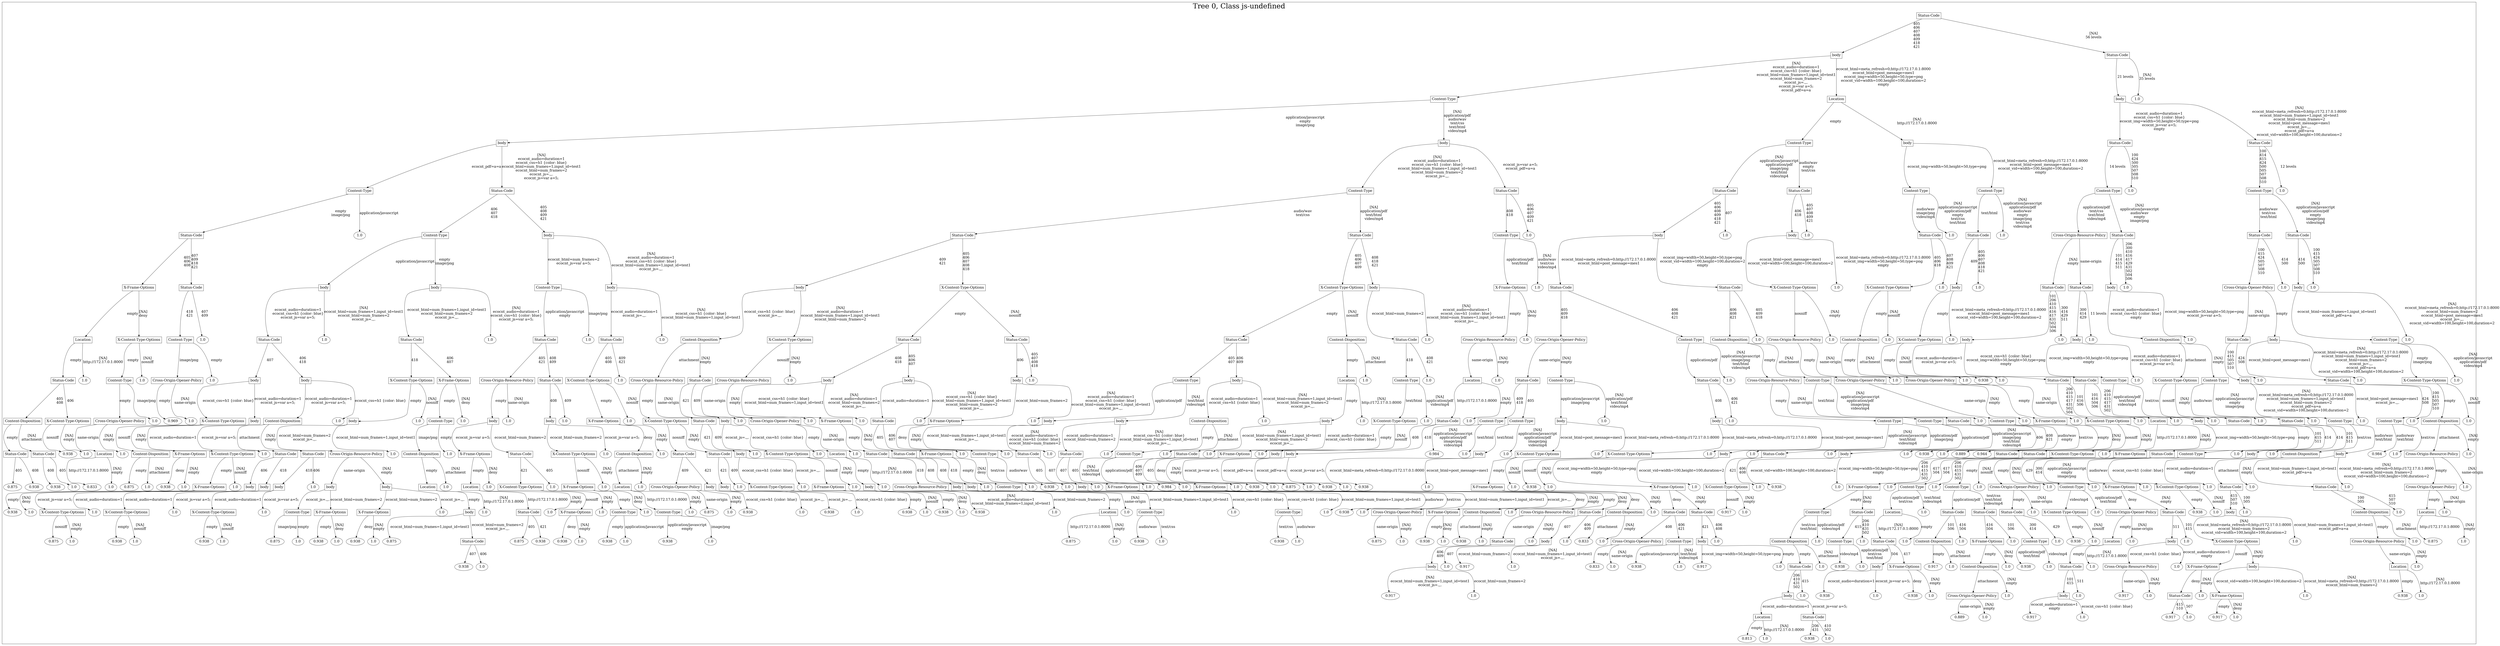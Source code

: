 /*
Generated by:
    http://https://github.com/h2oai/h2o-3/tree/master/h2o-genmodel/src/main/java/hex/genmodel/tools/PrintMojo.java
*/

/*
On a mac:

$ brew install graphviz
$ dot -Tpng file.gv -o file.png
$ open file.png
*/

digraph G {

subgraph cluster_0 {
/* Nodes */

/* Level 0 */
{
"SG_0_Node_0" [shape=box, fontsize=20, label="Status-Code"]
}

/* Level 1 */
{
"SG_0_Node_1" [shape=box, fontsize=20, label="body"]
"SG_0_Node_2" [shape=box, fontsize=20, label="Status-Code"]
}

/* Level 2 */
{
"SG_0_Node_3" [shape=box, fontsize=20, label="Content-Type"]
"SG_0_Node_4" [shape=box, fontsize=20, label="Location"]
"SG_0_Node_5" [shape=box, fontsize=20, label="body"]
"SG_0_Node_383" [fontsize=20, label="1.0"]
}

/* Level 3 */
{
"SG_0_Node_6" [shape=box, fontsize=20, label="body"]
"SG_0_Node_7" [shape=box, fontsize=20, label="body"]
"SG_0_Node_8" [shape=box, fontsize=20, label="Content-Type"]
"SG_0_Node_9" [shape=box, fontsize=20, label="body"]
"SG_0_Node_10" [shape=box, fontsize=20, label="Status-Code"]
"SG_0_Node_11" [shape=box, fontsize=20, label="Status-Code"]
}

/* Level 4 */
{
"SG_0_Node_12" [shape=box, fontsize=20, label="Content-Type"]
"SG_0_Node_13" [shape=box, fontsize=20, label="Status-Code"]
"SG_0_Node_14" [shape=box, fontsize=20, label="Content-Type"]
"SG_0_Node_15" [shape=box, fontsize=20, label="Status-Code"]
"SG_0_Node_16" [shape=box, fontsize=20, label="Status-Code"]
"SG_0_Node_17" [shape=box, fontsize=20, label="Status-Code"]
"SG_0_Node_18" [shape=box, fontsize=20, label="Content-Type"]
"SG_0_Node_19" [shape=box, fontsize=20, label="Content-Type"]
"SG_0_Node_20" [shape=box, fontsize=20, label="Content-Type"]
"SG_0_Node_384" [fontsize=20, label="1.0"]
"SG_0_Node_21" [shape=box, fontsize=20, label="Content-Type"]
"SG_0_Node_385" [fontsize=20, label="1.0"]
}

/* Level 5 */
{
"SG_0_Node_22" [shape=box, fontsize=20, label="Status-Code"]
"SG_0_Node_386" [fontsize=20, label="1.0"]
"SG_0_Node_23" [shape=box, fontsize=20, label="Content-Type"]
"SG_0_Node_24" [shape=box, fontsize=20, label="body"]
"SG_0_Node_25" [shape=box, fontsize=20, label="Status-Code"]
"SG_0_Node_26" [shape=box, fontsize=20, label="Status-Code"]
"SG_0_Node_27" [shape=box, fontsize=20, label="Content-Type"]
"SG_0_Node_387" [fontsize=20, label="1.0"]
"SG_0_Node_28" [shape=box, fontsize=20, label="body"]
"SG_0_Node_388" [fontsize=20, label="1.0"]
"SG_0_Node_29" [shape=box, fontsize=20, label="body"]
"SG_0_Node_389" [fontsize=20, label="1.0"]
"SG_0_Node_30" [shape=box, fontsize=20, label="Status-Code"]
"SG_0_Node_390" [fontsize=20, label="1.0"]
"SG_0_Node_31" [shape=box, fontsize=20, label="Status-Code"]
"SG_0_Node_391" [fontsize=20, label="1.0"]
"SG_0_Node_32" [shape=box, fontsize=20, label="Cross-Origin-Resource-Policy"]
"SG_0_Node_33" [shape=box, fontsize=20, label="Status-Code"]
"SG_0_Node_34" [shape=box, fontsize=20, label="Status-Code"]
"SG_0_Node_35" [shape=box, fontsize=20, label="Status-Code"]
}

/* Level 6 */
{
"SG_0_Node_36" [shape=box, fontsize=20, label="X-Frame-Options"]
"SG_0_Node_37" [shape=box, fontsize=20, label="Status-Code"]
"SG_0_Node_38" [shape=box, fontsize=20, label="body"]
"SG_0_Node_39" [shape=box, fontsize=20, label="body"]
"SG_0_Node_40" [shape=box, fontsize=20, label="Content-Type"]
"SG_0_Node_41" [shape=box, fontsize=20, label="body"]
"SG_0_Node_42" [shape=box, fontsize=20, label="body"]
"SG_0_Node_43" [shape=box, fontsize=20, label="X-Content-Type-Options"]
"SG_0_Node_44" [shape=box, fontsize=20, label="X-Content-Type-Options"]
"SG_0_Node_45" [shape=box, fontsize=20, label="body"]
"SG_0_Node_46" [shape=box, fontsize=20, label="X-Frame-Options"]
"SG_0_Node_392" [fontsize=20, label="1.0"]
"SG_0_Node_47" [shape=box, fontsize=20, label="Status-Code"]
"SG_0_Node_48" [shape=box, fontsize=20, label="Status-Code"]
"SG_0_Node_49" [shape=box, fontsize=20, label="X-Content-Type-Options"]
"SG_0_Node_393" [fontsize=20, label="1.0"]
"SG_0_Node_50" [shape=box, fontsize=20, label="X-Content-Type-Options"]
"SG_0_Node_394" [fontsize=20, label="1.0"]
"SG_0_Node_51" [shape=box, fontsize=20, label="body"]
"SG_0_Node_395" [fontsize=20, label="1.0"]
"SG_0_Node_52" [shape=box, fontsize=20, label="Status-Code"]
"SG_0_Node_53" [shape=box, fontsize=20, label="Status-Code"]
"SG_0_Node_54" [shape=box, fontsize=20, label="body"]
"SG_0_Node_396" [fontsize=20, label="1.0"]
"SG_0_Node_55" [shape=box, fontsize=20, label="Cross-Origin-Opener-Policy"]
"SG_0_Node_397" [fontsize=20, label="1.0"]
"SG_0_Node_56" [shape=box, fontsize=20, label="body"]
"SG_0_Node_398" [fontsize=20, label="1.0"]
}

/* Level 7 */
{
"SG_0_Node_57" [shape=box, fontsize=20, label="Location"]
"SG_0_Node_58" [shape=box, fontsize=20, label="X-Content-Type-Options"]
"SG_0_Node_59" [shape=box, fontsize=20, label="Content-Type"]
"SG_0_Node_399" [fontsize=20, label="1.0"]
"SG_0_Node_60" [shape=box, fontsize=20, label="Status-Code"]
"SG_0_Node_400" [fontsize=20, label="1.0"]
"SG_0_Node_61" [shape=box, fontsize=20, label="Status-Code"]
"SG_0_Node_401" [fontsize=20, label="1.0"]
"SG_0_Node_62" [shape=box, fontsize=20, label="Status-Code"]
"SG_0_Node_402" [fontsize=20, label="1.0"]
"SG_0_Node_63" [shape=box, fontsize=20, label="Status-Code"]
"SG_0_Node_403" [fontsize=20, label="1.0"]
"SG_0_Node_64" [shape=box, fontsize=20, label="Content-Disposition"]
"SG_0_Node_65" [shape=box, fontsize=20, label="X-Content-Type-Options"]
"SG_0_Node_66" [shape=box, fontsize=20, label="Status-Code"]
"SG_0_Node_67" [shape=box, fontsize=20, label="Status-Code"]
"SG_0_Node_68" [shape=box, fontsize=20, label="Status-Code"]
"SG_0_Node_69" [shape=box, fontsize=20, label="Content-Disposition"]
"SG_0_Node_70" [shape=box, fontsize=20, label="Status-Code"]
"SG_0_Node_404" [fontsize=20, label="1.0"]
"SG_0_Node_71" [shape=box, fontsize=20, label="Cross-Origin-Resource-Policy"]
"SG_0_Node_405" [fontsize=20, label="1.0"]
"SG_0_Node_72" [shape=box, fontsize=20, label="Cross-Origin-Opener-Policy"]
"SG_0_Node_73" [shape=box, fontsize=20, label="Content-Type"]
"SG_0_Node_74" [shape=box, fontsize=20, label="Content-Disposition"]
"SG_0_Node_406" [fontsize=20, label="1.0"]
"SG_0_Node_75" [shape=box, fontsize=20, label="Cross-Origin-Resource-Policy"]
"SG_0_Node_407" [fontsize=20, label="1.0"]
"SG_0_Node_76" [shape=box, fontsize=20, label="Content-Disposition"]
"SG_0_Node_408" [fontsize=20, label="1.0"]
"SG_0_Node_77" [shape=box, fontsize=20, label="X-Content-Type-Options"]
"SG_0_Node_409" [fontsize=20, label="1.0"]
"SG_0_Node_78" [shape=box, fontsize=20, label="body"]
"SG_0_Node_410" [fontsize=20, label="1.0"]
"SG_0_Node_79" [shape=box, fontsize=20, label="body"]
"SG_0_Node_411" [fontsize=20, label="1.0"]
"SG_0_Node_80" [shape=box, fontsize=20, label="Content-Disposition"]
"SG_0_Node_412" [fontsize=20, label="1.0"]
"SG_0_Node_81" [shape=box, fontsize=20, label="Status-Code"]
"SG_0_Node_82" [shape=box, fontsize=20, label="body"]
"SG_0_Node_83" [shape=box, fontsize=20, label="Content-Type"]
"SG_0_Node_413" [fontsize=20, label="1.0"]
}

/* Level 8 */
{
"SG_0_Node_84" [shape=box, fontsize=20, label="Status-Code"]
"SG_0_Node_414" [fontsize=20, label="1.0"]
"SG_0_Node_85" [shape=box, fontsize=20, label="Content-Type"]
"SG_0_Node_415" [fontsize=20, label="1.0"]
"SG_0_Node_86" [shape=box, fontsize=20, label="Cross-Origin-Opener-Policy"]
"SG_0_Node_416" [fontsize=20, label="1.0"]
"SG_0_Node_87" [shape=box, fontsize=20, label="body"]
"SG_0_Node_88" [shape=box, fontsize=20, label="body"]
"SG_0_Node_89" [shape=box, fontsize=20, label="X-Content-Type-Options"]
"SG_0_Node_90" [shape=box, fontsize=20, label="X-Frame-Options"]
"SG_0_Node_91" [shape=box, fontsize=20, label="Cross-Origin-Resource-Policy"]
"SG_0_Node_92" [shape=box, fontsize=20, label="Status-Code"]
"SG_0_Node_93" [shape=box, fontsize=20, label="X-Content-Type-Options"]
"SG_0_Node_417" [fontsize=20, label="1.0"]
"SG_0_Node_94" [shape=box, fontsize=20, label="Cross-Origin-Resource-Policy"]
"SG_0_Node_95" [shape=box, fontsize=20, label="Status-Code"]
"SG_0_Node_96" [shape=box, fontsize=20, label="Cross-Origin-Resource-Policy"]
"SG_0_Node_418" [fontsize=20, label="1.0"]
"SG_0_Node_97" [shape=box, fontsize=20, label="body"]
"SG_0_Node_98" [shape=box, fontsize=20, label="body"]
"SG_0_Node_99" [shape=box, fontsize=20, label="body"]
"SG_0_Node_419" [fontsize=20, label="1.0"]
"SG_0_Node_100" [shape=box, fontsize=20, label="Content-Type"]
"SG_0_Node_101" [shape=box, fontsize=20, label="body"]
"SG_0_Node_102" [shape=box, fontsize=20, label="Location"]
"SG_0_Node_420" [fontsize=20, label="1.0"]
"SG_0_Node_103" [shape=box, fontsize=20, label="Content-Type"]
"SG_0_Node_421" [fontsize=20, label="1.0"]
"SG_0_Node_104" [shape=box, fontsize=20, label="Location"]
"SG_0_Node_422" [fontsize=20, label="1.0"]
"SG_0_Node_105" [shape=box, fontsize=20, label="Status-Code"]
"SG_0_Node_106" [shape=box, fontsize=20, label="Content-Type"]
"SG_0_Node_107" [shape=box, fontsize=20, label="Status-Code"]
"SG_0_Node_423" [fontsize=20, label="1.0"]
"SG_0_Node_108" [shape=box, fontsize=20, label="Cross-Origin-Resource-Policy"]
"SG_0_Node_109" [shape=box, fontsize=20, label="Content-Type"]
"SG_0_Node_110" [shape=box, fontsize=20, label="Cross-Origin-Opener-Policy"]
"SG_0_Node_424" [fontsize=20, label="1.0"]
"SG_0_Node_111" [shape=box, fontsize=20, label="Cross-Origin-Opener-Policy"]
"SG_0_Node_425" [fontsize=20, label="1.0"]
"SG_0_Node_426" [fontsize=20, label="0.938"]
"SG_0_Node_427" [fontsize=20, label="1.0"]
"SG_0_Node_113" [shape=box, fontsize=20, label="Status-Code"]
"SG_0_Node_114" [shape=box, fontsize=20, label="Status-Code"]
"SG_0_Node_115" [shape=box, fontsize=20, label="Content-Type"]
"SG_0_Node_428" [fontsize=20, label="1.0"]
"SG_0_Node_116" [shape=box, fontsize=20, label="X-Content-Type-Options"]
"SG_0_Node_117" [shape=box, fontsize=20, label="Content-Type"]
"SG_0_Node_118" [shape=box, fontsize=20, label="body"]
"SG_0_Node_429" [fontsize=20, label="1.0"]
"SG_0_Node_119" [shape=box, fontsize=20, label="Status-Code"]
"SG_0_Node_430" [fontsize=20, label="1.0"]
"SG_0_Node_120" [shape=box, fontsize=20, label="X-Content-Type-Options"]
"SG_0_Node_431" [fontsize=20, label="1.0"]
}

/* Level 9 */
{
"SG_0_Node_121" [shape=box, fontsize=20, label="Content-Disposition"]
"SG_0_Node_122" [shape=box, fontsize=20, label="X-Content-Type-Options"]
"SG_0_Node_123" [shape=box, fontsize=20, label="Cross-Origin-Opener-Policy"]
"SG_0_Node_432" [fontsize=20, label="1.0"]
"SG_0_Node_433" [fontsize=20, label="0.969"]
"SG_0_Node_434" [fontsize=20, label="1.0"]
"SG_0_Node_125" [shape=box, fontsize=20, label="X-Content-Type-Options"]
"SG_0_Node_126" [shape=box, fontsize=20, label="body"]
"SG_0_Node_127" [shape=box, fontsize=20, label="Content-Disposition"]
"SG_0_Node_435" [fontsize=20, label="1.0"]
"SG_0_Node_128" [shape=box, fontsize=20, label="body"]
"SG_0_Node_436" [fontsize=20, label="1.0"]
"SG_0_Node_129" [shape=box, fontsize=20, label="Content-Type"]
"SG_0_Node_437" [fontsize=20, label="1.0"]
"SG_0_Node_130" [shape=box, fontsize=20, label="body"]
"SG_0_Node_438" [fontsize=20, label="1.0"]
"SG_0_Node_131" [shape=box, fontsize=20, label="body"]
"SG_0_Node_439" [fontsize=20, label="1.0"]
"SG_0_Node_132" [shape=box, fontsize=20, label="X-Frame-Options"]
"SG_0_Node_440" [fontsize=20, label="1.0"]
"SG_0_Node_133" [shape=box, fontsize=20, label="X-Content-Type-Options"]
"SG_0_Node_134" [shape=box, fontsize=20, label="Status-Code"]
"SG_0_Node_135" [shape=box, fontsize=20, label="body"]
"SG_0_Node_441" [fontsize=20, label="1.0"]
"SG_0_Node_136" [shape=box, fontsize=20, label="Cross-Origin-Opener-Policy"]
"SG_0_Node_442" [fontsize=20, label="1.0"]
"SG_0_Node_137" [shape=box, fontsize=20, label="X-Frame-Options"]
"SG_0_Node_443" [fontsize=20, label="1.0"]
"SG_0_Node_138" [shape=box, fontsize=20, label="Status-Code"]
"SG_0_Node_444" [fontsize=20, label="1.0"]
"SG_0_Node_139" [shape=box, fontsize=20, label="X-Frame-Options"]
"SG_0_Node_445" [fontsize=20, label="1.0"]
"SG_0_Node_140" [shape=box, fontsize=20, label="body"]
"SG_0_Node_141" [shape=box, fontsize=20, label="body"]
"SG_0_Node_142" [shape=box, fontsize=20, label="Content-Disposition"]
"SG_0_Node_446" [fontsize=20, label="1.0"]
"SG_0_Node_143" [shape=box, fontsize=20, label="body"]
"SG_0_Node_447" [fontsize=20, label="1.0"]
"SG_0_Node_144" [shape=box, fontsize=20, label="X-Content-Type-Options"]
"SG_0_Node_448" [fontsize=20, label="1.0"]
"SG_0_Node_145" [shape=box, fontsize=20, label="Status-Code"]
"SG_0_Node_449" [fontsize=20, label="1.0"]
"SG_0_Node_146" [shape=box, fontsize=20, label="Content-Type"]
"SG_0_Node_147" [shape=box, fontsize=20, label="Content-Type"]
"SG_0_Node_148" [shape=box, fontsize=20, label="body"]
"SG_0_Node_450" [fontsize=20, label="1.0"]
"SG_0_Node_149" [shape=box, fontsize=20, label="body"]
"SG_0_Node_451" [fontsize=20, label="1.0"]
"SG_0_Node_150" [shape=box, fontsize=20, label="Content-Type"]
"SG_0_Node_151" [shape=box, fontsize=20, label="Content-Type"]
"SG_0_Node_152" [shape=box, fontsize=20, label="Status-Code"]
"SG_0_Node_452" [fontsize=20, label="1.0"]
"SG_0_Node_153" [shape=box, fontsize=20, label="Content-Type"]
"SG_0_Node_453" [fontsize=20, label="1.0"]
"SG_0_Node_154" [shape=box, fontsize=20, label="X-Frame-Options"]
"SG_0_Node_454" [fontsize=20, label="1.0"]
"SG_0_Node_155" [shape=box, fontsize=20, label="X-Content-Type-Options"]
"SG_0_Node_455" [fontsize=20, label="1.0"]
"SG_0_Node_156" [shape=box, fontsize=20, label="Location"]
"SG_0_Node_456" [fontsize=20, label="1.0"]
"SG_0_Node_157" [shape=box, fontsize=20, label="body"]
"SG_0_Node_457" [fontsize=20, label="1.0"]
"SG_0_Node_158" [shape=box, fontsize=20, label="Status-Code"]
"SG_0_Node_458" [fontsize=20, label="1.0"]
"SG_0_Node_159" [shape=box, fontsize=20, label="Status-Code"]
"SG_0_Node_459" [fontsize=20, label="1.0"]
"SG_0_Node_160" [shape=box, fontsize=20, label="Content-Type"]
"SG_0_Node_460" [fontsize=20, label="1.0"]
"SG_0_Node_161" [shape=box, fontsize=20, label="Content-Type"]
"SG_0_Node_461" [fontsize=20, label="1.0"]
"SG_0_Node_162" [shape=box, fontsize=20, label="Content-Disposition"]
"SG_0_Node_462" [fontsize=20, label="1.0"]
}

/* Level 10 */
{
"SG_0_Node_163" [shape=box, fontsize=20, label="Status-Code"]
"SG_0_Node_164" [shape=box, fontsize=20, label="Status-Code"]
"SG_0_Node_463" [fontsize=20, label="0.938"]
"SG_0_Node_464" [fontsize=20, label="1.0"]
"SG_0_Node_166" [shape=box, fontsize=20, label="Location"]
"SG_0_Node_465" [fontsize=20, label="1.0"]
"SG_0_Node_167" [shape=box, fontsize=20, label="Content-Disposition"]
"SG_0_Node_168" [shape=box, fontsize=20, label="X-Frame-Options"]
"SG_0_Node_169" [shape=box, fontsize=20, label="X-Content-Type-Options"]
"SG_0_Node_466" [fontsize=20, label="1.0"]
"SG_0_Node_170" [shape=box, fontsize=20, label="Status-Code"]
"SG_0_Node_171" [shape=box, fontsize=20, label="Status-Code"]
"SG_0_Node_172" [shape=box, fontsize=20, label="Cross-Origin-Resource-Policy"]
"SG_0_Node_467" [fontsize=20, label="1.0"]
"SG_0_Node_173" [shape=box, fontsize=20, label="Content-Disposition"]
"SG_0_Node_468" [fontsize=20, label="1.0"]
"SG_0_Node_174" [shape=box, fontsize=20, label="X-Frame-Options"]
"SG_0_Node_175" [shape=box, fontsize=20, label="Status-Code"]
"SG_0_Node_176" [shape=box, fontsize=20, label="X-Content-Type-Options"]
"SG_0_Node_469" [fontsize=20, label="1.0"]
"SG_0_Node_177" [shape=box, fontsize=20, label="Content-Disposition"]
"SG_0_Node_470" [fontsize=20, label="1.0"]
"SG_0_Node_178" [shape=box, fontsize=20, label="Status-Code"]
"SG_0_Node_179" [shape=box, fontsize=20, label="Status-Code"]
"SG_0_Node_180" [shape=box, fontsize=20, label="body"]
"SG_0_Node_471" [fontsize=20, label="1.0"]
"SG_0_Node_181" [shape=box, fontsize=20, label="X-Content-Type-Options"]
"SG_0_Node_472" [fontsize=20, label="1.0"]
"SG_0_Node_182" [shape=box, fontsize=20, label="Location"]
"SG_0_Node_473" [fontsize=20, label="1.0"]
"SG_0_Node_183" [shape=box, fontsize=20, label="Status-Code"]
"SG_0_Node_184" [shape=box, fontsize=20, label="Status-Code"]
"SG_0_Node_185" [shape=box, fontsize=20, label="X-Frame-Options"]
"SG_0_Node_474" [fontsize=20, label="1.0"]
"SG_0_Node_186" [shape=box, fontsize=20, label="Content-Type"]
"SG_0_Node_475" [fontsize=20, label="1.0"]
"SG_0_Node_187" [shape=box, fontsize=20, label="Status-Code"]
"SG_0_Node_476" [fontsize=20, label="1.0"]
"SG_0_Node_188" [shape=box, fontsize=20, label="Status-Code"]
"SG_0_Node_477" [fontsize=20, label="1.0"]
"SG_0_Node_189" [shape=box, fontsize=20, label="Content-Type"]
"SG_0_Node_478" [fontsize=20, label="1.0"]
"SG_0_Node_190" [shape=box, fontsize=20, label="Status-Code"]
"SG_0_Node_479" [fontsize=20, label="1.0"]
"SG_0_Node_191" [shape=box, fontsize=20, label="X-Frame-Options"]
"SG_0_Node_480" [fontsize=20, label="1.0"]
"SG_0_Node_192" [shape=box, fontsize=20, label="body"]
"SG_0_Node_193" [shape=box, fontsize=20, label="body"]
"SG_0_Node_481" [fontsize=20, label="0.984"]
"SG_0_Node_482" [fontsize=20, label="1.0"]
"SG_0_Node_195" [shape=box, fontsize=20, label="body"]
"SG_0_Node_483" [fontsize=20, label="1.0"]
"SG_0_Node_196" [shape=box, fontsize=20, label="X-Content-Type-Options"]
"SG_0_Node_484" [fontsize=20, label="1.0"]
"SG_0_Node_197" [shape=box, fontsize=20, label="X-Content-Type-Options"]
"SG_0_Node_485" [fontsize=20, label="1.0"]
"SG_0_Node_198" [shape=box, fontsize=20, label="body"]
"SG_0_Node_486" [fontsize=20, label="1.0"]
"SG_0_Node_199" [shape=box, fontsize=20, label="Status-Code"]
"SG_0_Node_487" [fontsize=20, label="1.0"]
"SG_0_Node_200" [shape=box, fontsize=20, label="body"]
"SG_0_Node_488" [fontsize=20, label="1.0"]
"SG_0_Node_489" [fontsize=20, label="0.938"]
"SG_0_Node_490" [fontsize=20, label="1.0"]
"SG_0_Node_491" [fontsize=20, label="0.889"]
"SG_0_Node_492" [fontsize=20, label="0.944"]
"SG_0_Node_204" [shape=box, fontsize=20, label="Status-Code"]
"SG_0_Node_205" [shape=box, fontsize=20, label="Status-Code"]
"SG_0_Node_206" [shape=box, fontsize=20, label="X-Content-Type-Options"]
"SG_0_Node_493" [fontsize=20, label="1.0"]
"SG_0_Node_207" [shape=box, fontsize=20, label="X-Frame-Options"]
"SG_0_Node_208" [shape=box, fontsize=20, label="Status-Code"]
"SG_0_Node_209" [shape=box, fontsize=20, label="Content-Type"]
"SG_0_Node_494" [fontsize=20, label="1.0"]
"SG_0_Node_210" [shape=box, fontsize=20, label="body"]
"SG_0_Node_495" [fontsize=20, label="1.0"]
"SG_0_Node_211" [shape=box, fontsize=20, label="Content-Disposition"]
"SG_0_Node_212" [shape=box, fontsize=20, label="body"]
"SG_0_Node_496" [fontsize=20, label="0.984"]
"SG_0_Node_497" [fontsize=20, label="1.0"]
"SG_0_Node_214" [shape=box, fontsize=20, label="Cross-Origin-Resource-Policy"]
"SG_0_Node_498" [fontsize=20, label="1.0"]
}

/* Level 11 */
{
"SG_0_Node_499" [fontsize=20, label="0.875"]
"SG_0_Node_500" [fontsize=20, label="0.938"]
"SG_0_Node_501" [fontsize=20, label="0.938"]
"SG_0_Node_502" [fontsize=20, label="1.0"]
"SG_0_Node_503" [fontsize=20, label="0.833"]
"SG_0_Node_504" [fontsize=20, label="1.0"]
"SG_0_Node_505" [fontsize=20, label="0.875"]
"SG_0_Node_506" [fontsize=20, label="1.0"]
"SG_0_Node_507" [fontsize=20, label="0.938"]
"SG_0_Node_508" [fontsize=20, label="1.0"]
"SG_0_Node_221" [shape=box, fontsize=20, label="X-Frame-Options"]
"SG_0_Node_509" [fontsize=20, label="1.0"]
"SG_0_Node_222" [shape=box, fontsize=20, label="body"]
"SG_0_Node_223" [shape=box, fontsize=20, label="body"]
"SG_0_Node_224" [shape=box, fontsize=20, label="body"]
"SG_0_Node_510" [fontsize=20, label="1.0"]
"SG_0_Node_225" [shape=box, fontsize=20, label="body"]
"SG_0_Node_226" [shape=box, fontsize=20, label="body"]
"SG_0_Node_227" [shape=box, fontsize=20, label="Location"]
"SG_0_Node_511" [fontsize=20, label="1.0"]
"SG_0_Node_228" [shape=box, fontsize=20, label="Location"]
"SG_0_Node_512" [fontsize=20, label="1.0"]
"SG_0_Node_229" [shape=box, fontsize=20, label="X-Content-Type-Options"]
"SG_0_Node_513" [fontsize=20, label="1.0"]
"SG_0_Node_230" [shape=box, fontsize=20, label="X-Frame-Options"]
"SG_0_Node_514" [fontsize=20, label="1.0"]
"SG_0_Node_231" [shape=box, fontsize=20, label="Location"]
"SG_0_Node_515" [fontsize=20, label="1.0"]
"SG_0_Node_232" [shape=box, fontsize=20, label="Cross-Origin-Opener-Policy"]
"SG_0_Node_233" [shape=box, fontsize=20, label="body"]
"SG_0_Node_234" [shape=box, fontsize=20, label="body"]
"SG_0_Node_516" [fontsize=20, label="1.0"]
"SG_0_Node_235" [shape=box, fontsize=20, label="X-Content-Type-Options"]
"SG_0_Node_517" [fontsize=20, label="1.0"]
"SG_0_Node_236" [shape=box, fontsize=20, label="X-Frame-Options"]
"SG_0_Node_518" [fontsize=20, label="1.0"]
"SG_0_Node_237" [shape=box, fontsize=20, label="body"]
"SG_0_Node_519" [fontsize=20, label="1.0"]
"SG_0_Node_238" [shape=box, fontsize=20, label="Cross-Origin-Resource-Policy"]
"SG_0_Node_239" [shape=box, fontsize=20, label="body"]
"SG_0_Node_240" [shape=box, fontsize=20, label="body"]
"SG_0_Node_520" [fontsize=20, label="1.0"]
"SG_0_Node_241" [shape=box, fontsize=20, label="Content-Type"]
"SG_0_Node_521" [fontsize=20, label="1.0"]
"SG_0_Node_522" [fontsize=20, label="0.938"]
"SG_0_Node_523" [fontsize=20, label="1.0"]
"SG_0_Node_243" [shape=box, fontsize=20, label="body"]
"SG_0_Node_524" [fontsize=20, label="1.0"]
"SG_0_Node_244" [shape=box, fontsize=20, label="X-Frame-Options"]
"SG_0_Node_525" [fontsize=20, label="1.0"]
"SG_0_Node_526" [fontsize=20, label="0.984"]
"SG_0_Node_527" [fontsize=20, label="1.0"]
"SG_0_Node_246" [shape=box, fontsize=20, label="X-Frame-Options"]
"SG_0_Node_528" [fontsize=20, label="1.0"]
"SG_0_Node_529" [fontsize=20, label="0.938"]
"SG_0_Node_530" [fontsize=20, label="1.0"]
"SG_0_Node_531" [fontsize=20, label="0.875"]
"SG_0_Node_532" [fontsize=20, label="1.0"]
"SG_0_Node_533" [fontsize=20, label="0.938"]
"SG_0_Node_534" [fontsize=20, label="1.0"]
"SG_0_Node_535" [fontsize=20, label="0.938"]
"SG_0_Node_536" [fontsize=20, label="1.0"]
"SG_0_Node_251" [shape=box, fontsize=20, label="X-Frame-Options"]
"SG_0_Node_537" [fontsize=20, label="1.0"]
"SG_0_Node_538" [fontsize=20, label="0.938"]
"SG_0_Node_539" [fontsize=20, label="1.0"]
"SG_0_Node_253" [shape=box, fontsize=20, label="X-Frame-Options"]
"SG_0_Node_540" [fontsize=20, label="1.0"]
"SG_0_Node_254" [shape=box, fontsize=20, label="X-Content-Type-Options"]
"SG_0_Node_541" [fontsize=20, label="1.0"]
"SG_0_Node_542" [fontsize=20, label="0.938"]
"SG_0_Node_543" [fontsize=20, label="1.0"]
"SG_0_Node_256" [shape=box, fontsize=20, label="X-Frame-Options"]
"SG_0_Node_544" [fontsize=20, label="1.0"]
"SG_0_Node_257" [shape=box, fontsize=20, label="Content-Type"]
"SG_0_Node_545" [fontsize=20, label="1.0"]
"SG_0_Node_258" [shape=box, fontsize=20, label="Content-Type"]
"SG_0_Node_546" [fontsize=20, label="1.0"]
"SG_0_Node_259" [shape=box, fontsize=20, label="Cross-Origin-Opener-Policy"]
"SG_0_Node_547" [fontsize=20, label="1.0"]
"SG_0_Node_260" [shape=box, fontsize=20, label="Content-Type"]
"SG_0_Node_548" [fontsize=20, label="1.0"]
"SG_0_Node_261" [shape=box, fontsize=20, label="X-Frame-Options"]
"SG_0_Node_549" [fontsize=20, label="1.0"]
"SG_0_Node_262" [shape=box, fontsize=20, label="X-Content-Type-Options"]
"SG_0_Node_550" [fontsize=20, label="1.0"]
"SG_0_Node_263" [shape=box, fontsize=20, label="Status-Code"]
"SG_0_Node_551" [fontsize=20, label="1.0"]
"SG_0_Node_264" [shape=box, fontsize=20, label="Status-Code"]
"SG_0_Node_552" [fontsize=20, label="1.0"]
"SG_0_Node_265" [shape=box, fontsize=20, label="Cross-Origin-Opener-Policy"]
"SG_0_Node_553" [fontsize=20, label="1.0"]
}

/* Level 12 */
{
"SG_0_Node_554" [fontsize=20, label="0.938"]
"SG_0_Node_555" [fontsize=20, label="1.0"]
"SG_0_Node_267" [shape=box, fontsize=20, label="X-Content-Type-Options"]
"SG_0_Node_556" [fontsize=20, label="1.0"]
"SG_0_Node_268" [shape=box, fontsize=20, label="X-Content-Type-Options"]
"SG_0_Node_557" [fontsize=20, label="1.0"]
"SG_0_Node_269" [shape=box, fontsize=20, label="X-Content-Type-Options"]
"SG_0_Node_558" [fontsize=20, label="1.0"]
"SG_0_Node_270" [shape=box, fontsize=20, label="Content-Type"]
"SG_0_Node_271" [shape=box, fontsize=20, label="X-Frame-Options"]
"SG_0_Node_272" [shape=box, fontsize=20, label="X-Frame-Options"]
"SG_0_Node_559" [fontsize=20, label="1.0"]
"SG_0_Node_273" [shape=box, fontsize=20, label="body"]
"SG_0_Node_560" [fontsize=20, label="1.0"]
"SG_0_Node_274" [shape=box, fontsize=20, label="Status-Code"]
"SG_0_Node_561" [fontsize=20, label="1.0"]
"SG_0_Node_275" [shape=box, fontsize=20, label="X-Frame-Options"]
"SG_0_Node_562" [fontsize=20, label="1.0"]
"SG_0_Node_276" [shape=box, fontsize=20, label="Content-Type"]
"SG_0_Node_563" [fontsize=20, label="1.0"]
"SG_0_Node_277" [shape=box, fontsize=20, label="Content-Type"]
"SG_0_Node_564" [fontsize=20, label="1.0"]
"SG_0_Node_565" [fontsize=20, label="0.875"]
"SG_0_Node_566" [fontsize=20, label="1.0"]
"SG_0_Node_567" [fontsize=20, label="0.938"]
"SG_0_Node_568" [fontsize=20, label="1.0"]
"SG_0_Node_569" [fontsize=20, label="0.938"]
"SG_0_Node_570" [fontsize=20, label="1.0"]
"SG_0_Node_571" [fontsize=20, label="0.938"]
"SG_0_Node_572" [fontsize=20, label="1.0"]
"SG_0_Node_573" [fontsize=20, label="0.938"]
"SG_0_Node_574" [fontsize=20, label="1.0"]
"SG_0_Node_575" [fontsize=20, label="0.938"]
"SG_0_Node_576" [fontsize=20, label="1.0"]
"SG_0_Node_284" [shape=box, fontsize=20, label="Location"]
"SG_0_Node_577" [fontsize=20, label="1.0"]
"SG_0_Node_285" [shape=box, fontsize=20, label="Content-Type"]
"SG_0_Node_578" [fontsize=20, label="1.0"]
"SG_0_Node_286" [shape=box, fontsize=20, label="Content-Type"]
"SG_0_Node_579" [fontsize=20, label="1.0"]
"SG_0_Node_580" [fontsize=20, label="0.938"]
"SG_0_Node_581" [fontsize=20, label="1.0"]
"SG_0_Node_288" [shape=box, fontsize=20, label="Cross-Origin-Opener-Policy"]
"SG_0_Node_289" [shape=box, fontsize=20, label="X-Frame-Options"]
"SG_0_Node_290" [shape=box, fontsize=20, label="Content-Disposition"]
"SG_0_Node_582" [fontsize=20, label="1.0"]
"SG_0_Node_291" [shape=box, fontsize=20, label="Cross-Origin-Resource-Policy"]
"SG_0_Node_292" [shape=box, fontsize=20, label="Status-Code"]
"SG_0_Node_293" [shape=box, fontsize=20, label="Content-Disposition"]
"SG_0_Node_583" [fontsize=20, label="1.0"]
"SG_0_Node_294" [shape=box, fontsize=20, label="Status-Code"]
"SG_0_Node_295" [shape=box, fontsize=20, label="Status-Code"]
"SG_0_Node_584" [fontsize=20, label="0.917"]
"SG_0_Node_585" [fontsize=20, label="1.0"]
"SG_0_Node_297" [shape=box, fontsize=20, label="Content-Type"]
"SG_0_Node_298" [shape=box, fontsize=20, label="Status-Code"]
"SG_0_Node_299" [shape=box, fontsize=20, label="Location"]
"SG_0_Node_586" [fontsize=20, label="1.0"]
"SG_0_Node_300" [shape=box, fontsize=20, label="Status-Code"]
"SG_0_Node_301" [shape=box, fontsize=20, label="Status-Code"]
"SG_0_Node_302" [shape=box, fontsize=20, label="Status-Code"]
"SG_0_Node_587" [fontsize=20, label="1.0"]
"SG_0_Node_303" [shape=box, fontsize=20, label="X-Content-Type-Options"]
"SG_0_Node_588" [fontsize=20, label="1.0"]
"SG_0_Node_304" [shape=box, fontsize=20, label="Cross-Origin-Opener-Policy"]
"SG_0_Node_305" [shape=box, fontsize=20, label="Status-Code"]
"SG_0_Node_589" [fontsize=20, label="0.938"]
"SG_0_Node_590" [fontsize=20, label="1.0"]
"SG_0_Node_307" [shape=box, fontsize=20, label="body"]
"SG_0_Node_591" [fontsize=20, label="1.0"]
"SG_0_Node_308" [shape=box, fontsize=20, label="Content-Disposition"]
"SG_0_Node_592" [fontsize=20, label="1.0"]
"SG_0_Node_309" [shape=box, fontsize=20, label="Location"]
"SG_0_Node_593" [fontsize=20, label="1.0"]
}

/* Level 13 */
{
"SG_0_Node_594" [fontsize=20, label="0.875"]
"SG_0_Node_595" [fontsize=20, label="1.0"]
"SG_0_Node_596" [fontsize=20, label="0.938"]
"SG_0_Node_597" [fontsize=20, label="1.0"]
"SG_0_Node_598" [fontsize=20, label="0.938"]
"SG_0_Node_599" [fontsize=20, label="1.0"]
"SG_0_Node_600" [fontsize=20, label="0.875"]
"SG_0_Node_601" [fontsize=20, label="1.0"]
"SG_0_Node_602" [fontsize=20, label="0.938"]
"SG_0_Node_603" [fontsize=20, label="1.0"]
"SG_0_Node_604" [fontsize=20, label="0.938"]
"SG_0_Node_605" [fontsize=20, label="1.0"]
"SG_0_Node_606" [fontsize=20, label="0.875"]
"SG_0_Node_317" [shape=box, fontsize=20, label="Status-Code"]
"SG_0_Node_607" [fontsize=20, label="0.875"]
"SG_0_Node_608" [fontsize=20, label="0.938"]
"SG_0_Node_609" [fontsize=20, label="0.938"]
"SG_0_Node_610" [fontsize=20, label="1.0"]
"SG_0_Node_611" [fontsize=20, label="0.938"]
"SG_0_Node_612" [fontsize=20, label="1.0"]
"SG_0_Node_613" [fontsize=20, label="0.938"]
"SG_0_Node_614" [fontsize=20, label="1.0"]
"SG_0_Node_615" [fontsize=20, label="0.875"]
"SG_0_Node_616" [fontsize=20, label="1.0"]
"SG_0_Node_617" [fontsize=20, label="0.938"]
"SG_0_Node_618" [fontsize=20, label="1.0"]
"SG_0_Node_619" [fontsize=20, label="0.938"]
"SG_0_Node_620" [fontsize=20, label="1.0"]
"SG_0_Node_621" [fontsize=20, label="0.875"]
"SG_0_Node_622" [fontsize=20, label="1.0"]
"SG_0_Node_623" [fontsize=20, label="0.938"]
"SG_0_Node_624" [fontsize=20, label="1.0"]
"SG_0_Node_625" [fontsize=20, label="0.938"]
"SG_0_Node_626" [fontsize=20, label="1.0"]
"SG_0_Node_329" [shape=box, fontsize=20, label="Status-Code"]
"SG_0_Node_627" [fontsize=20, label="1.0"]
"SG_0_Node_330" [shape=box, fontsize=20, label="body"]
"SG_0_Node_628" [fontsize=20, label="1.0"]
"SG_0_Node_629" [fontsize=20, label="0.833"]
"SG_0_Node_630" [fontsize=20, label="1.0"]
"SG_0_Node_332" [shape=box, fontsize=20, label="Cross-Origin-Opener-Policy"]
"SG_0_Node_333" [shape=box, fontsize=20, label="Content-Type"]
"SG_0_Node_334" [shape=box, fontsize=20, label="body"]
"SG_0_Node_631" [fontsize=20, label="1.0"]
"SG_0_Node_335" [shape=box, fontsize=20, label="Content-Disposition"]
"SG_0_Node_632" [fontsize=20, label="1.0"]
"SG_0_Node_336" [shape=box, fontsize=20, label="Content-Type"]
"SG_0_Node_633" [fontsize=20, label="1.0"]
"SG_0_Node_337" [shape=box, fontsize=20, label="Status-Code"]
"SG_0_Node_634" [fontsize=20, label="1.0"]
"SG_0_Node_338" [shape=box, fontsize=20, label="Content-Disposition"]
"SG_0_Node_635" [fontsize=20, label="1.0"]
"SG_0_Node_339" [shape=box, fontsize=20, label="X-Frame-Options"]
"SG_0_Node_636" [fontsize=20, label="1.0"]
"SG_0_Node_340" [shape=box, fontsize=20, label="Content-Type"]
"SG_0_Node_637" [fontsize=20, label="1.0"]
"SG_0_Node_638" [fontsize=20, label="0.938"]
"SG_0_Node_639" [fontsize=20, label="1.0"]
"SG_0_Node_342" [shape=box, fontsize=20, label="Location"]
"SG_0_Node_640" [fontsize=20, label="1.0"]
"SG_0_Node_343" [shape=box, fontsize=20, label="body"]
"SG_0_Node_641" [fontsize=20, label="1.0"]
"SG_0_Node_344" [shape=box, fontsize=20, label="X-Content-Type-Options"]
"SG_0_Node_642" [fontsize=20, label="1.0"]
"SG_0_Node_345" [shape=box, fontsize=20, label="Cross-Origin-Resource-Policy"]
"SG_0_Node_643" [fontsize=20, label="1.0"]
"SG_0_Node_644" [fontsize=20, label="0.875"]
"SG_0_Node_645" [fontsize=20, label="1.0"]
}

/* Level 14 */
{
"SG_0_Node_646" [fontsize=20, label="0.938"]
"SG_0_Node_647" [fontsize=20, label="1.0"]
"SG_0_Node_348" [shape=box, fontsize=20, label="body"]
"SG_0_Node_648" [fontsize=20, label="1.0"]
"SG_0_Node_649" [fontsize=20, label="0.917"]
"SG_0_Node_650" [fontsize=20, label="1.0"]
"SG_0_Node_651" [fontsize=20, label="0.833"]
"SG_0_Node_652" [fontsize=20, label="1.0"]
"SG_0_Node_653" [fontsize=20, label="0.938"]
"SG_0_Node_654" [fontsize=20, label="1.0"]
"SG_0_Node_655" [fontsize=20, label="0.917"]
"SG_0_Node_656" [fontsize=20, label="1.0"]
"SG_0_Node_353" [shape=box, fontsize=20, label="Status-Code"]
"SG_0_Node_657" [fontsize=20, label="1.0"]
"SG_0_Node_658" [fontsize=20, label="0.938"]
"SG_0_Node_659" [fontsize=20, label="1.0"]
"SG_0_Node_355" [shape=box, fontsize=20, label="body"]
"SG_0_Node_356" [shape=box, fontsize=20, label="X-Frame-Options"]
"SG_0_Node_660" [fontsize=20, label="0.917"]
"SG_0_Node_661" [fontsize=20, label="1.0"]
"SG_0_Node_358" [shape=box, fontsize=20, label="Content-Disposition"]
"SG_0_Node_662" [fontsize=20, label="1.0"]
"SG_0_Node_663" [fontsize=20, label="0.938"]
"SG_0_Node_664" [fontsize=20, label="1.0"]
"SG_0_Node_360" [shape=box, fontsize=20, label="Status-Code"]
"SG_0_Node_665" [fontsize=20, label="1.0"]
"SG_0_Node_361" [shape=box, fontsize=20, label="Cross-Origin-Resource-Policy"]
"SG_0_Node_666" [fontsize=20, label="1.0"]
"SG_0_Node_362" [shape=box, fontsize=20, label="X-Frame-Options"]
"SG_0_Node_363" [shape=box, fontsize=20, label="body"]
"SG_0_Node_364" [shape=box, fontsize=20, label="Location"]
"SG_0_Node_667" [fontsize=20, label="1.0"]
}

/* Level 15 */
{
"SG_0_Node_668" [fontsize=20, label="0.917"]
"SG_0_Node_669" [fontsize=20, label="1.0"]
"SG_0_Node_366" [shape=box, fontsize=20, label="body"]
"SG_0_Node_670" [fontsize=20, label="1.0"]
"SG_0_Node_671" [fontsize=20, label="0.938"]
"SG_0_Node_672" [fontsize=20, label="1.0"]
"SG_0_Node_673" [fontsize=20, label="0.938"]
"SG_0_Node_674" [fontsize=20, label="1.0"]
"SG_0_Node_369" [shape=box, fontsize=20, label="Cross-Origin-Opener-Policy"]
"SG_0_Node_675" [fontsize=20, label="1.0"]
"SG_0_Node_370" [shape=box, fontsize=20, label="body"]
"SG_0_Node_676" [fontsize=20, label="1.0"]
"SG_0_Node_677" [fontsize=20, label="0.917"]
"SG_0_Node_678" [fontsize=20, label="1.0"]
"SG_0_Node_372" [shape=box, fontsize=20, label="Status-Code"]
"SG_0_Node_679" [fontsize=20, label="1.0"]
"SG_0_Node_373" [shape=box, fontsize=20, label="X-Frame-Options"]
"SG_0_Node_680" [fontsize=20, label="1.0"]
"SG_0_Node_681" [fontsize=20, label="0.938"]
"SG_0_Node_682" [fontsize=20, label="1.0"]
}

/* Level 16 */
{
"SG_0_Node_375" [shape=box, fontsize=20, label="Location"]
"SG_0_Node_376" [shape=box, fontsize=20, label="Status-Code"]
"SG_0_Node_683" [fontsize=20, label="0.889"]
"SG_0_Node_684" [fontsize=20, label="1.0"]
"SG_0_Node_685" [fontsize=20, label="0.917"]
"SG_0_Node_686" [fontsize=20, label="1.0"]
"SG_0_Node_687" [fontsize=20, label="0.917"]
"SG_0_Node_688" [fontsize=20, label="1.0"]
"SG_0_Node_689" [fontsize=20, label="0.917"]
"SG_0_Node_690" [fontsize=20, label="1.0"]
}

/* Level 17 */
{
"SG_0_Node_691" [fontsize=20, label="0.813"]
"SG_0_Node_692" [fontsize=20, label="1.0"]
"SG_0_Node_693" [fontsize=20, label="0.938"]
"SG_0_Node_694" [fontsize=20, label="1.0"]
}

/* Edges */
"SG_0_Node_0" -> "SG_0_Node_1" [fontsize=20, label="405
406
407
408
409
418
421
"]
"SG_0_Node_0" -> "SG_0_Node_2" [fontsize=20, label="[NA]
56 levels
"]
"SG_0_Node_2" -> "SG_0_Node_5" [fontsize=20, label="21 levels
"]
"SG_0_Node_2" -> "SG_0_Node_383" [fontsize=20, label="[NA]
35 levels
"]
"SG_0_Node_5" -> "SG_0_Node_10" [fontsize=20, label="ecocnt_audio=duration=1
ecocnt_css=h1 {color: blue}
ecocnt_img=width=50,height=50,type=png
ecocnt_js=var a=5;
empty
"]
"SG_0_Node_5" -> "SG_0_Node_11" [fontsize=20, label="[NA]
ecocnt_html=meta_refresh=0;http://172.17.0.1:8000
ecocnt_html=num_frames=1,input_id=test1
ecocnt_html=num_frames=2
ecocnt_html=post_message=mes1
ecocnt_js=.,,.
ecocnt_pdf=a=a
ecocnt_vid=width=100,height=100,duration=2
"]
"SG_0_Node_11" -> "SG_0_Node_21" [fontsize=20, label="100
414
415
424
500
505
507
508
510
"]
"SG_0_Node_11" -> "SG_0_Node_385" [fontsize=20, label="12 levels
"]
"SG_0_Node_21" -> "SG_0_Node_34" [fontsize=20, label="audio/wav
text/css
text/html
"]
"SG_0_Node_21" -> "SG_0_Node_35" [fontsize=20, label="[NA]
application/javascript
application/pdf
empty
image/png
video/mp4
"]
"SG_0_Node_35" -> "SG_0_Node_56" [fontsize=20, label="414
500
"]
"SG_0_Node_35" -> "SG_0_Node_398" [fontsize=20, label="100
415
424
505
507
508
510
"]
"SG_0_Node_56" -> "SG_0_Node_83" [fontsize=20, label="ecocnt_html=num_frames=1,input_id=test1
ecocnt_pdf=a=a
"]
"SG_0_Node_56" -> "SG_0_Node_413" [fontsize=20, label="[NA]
ecocnt_html=meta_refresh=0;http://172.17.0.1:8000
ecocnt_html=num_frames=2
ecocnt_html=post_message=mes1
ecocnt_js=.,,.
ecocnt_vid=width=100,height=100,duration=2
"]
"SG_0_Node_83" -> "SG_0_Node_120" [fontsize=20, label="empty
image/png
"]
"SG_0_Node_83" -> "SG_0_Node_431" [fontsize=20, label="[NA]
application/javascript
application/pdf
video/mp4
"]
"SG_0_Node_120" -> "SG_0_Node_162" [fontsize=20, label="empty
"]
"SG_0_Node_120" -> "SG_0_Node_462" [fontsize=20, label="[NA]
nosniff
"]
"SG_0_Node_162" -> "SG_0_Node_214" [fontsize=20, label="attachment
"]
"SG_0_Node_162" -> "SG_0_Node_498" [fontsize=20, label="[NA]
empty
"]
"SG_0_Node_214" -> "SG_0_Node_265" [fontsize=20, label="empty
"]
"SG_0_Node_214" -> "SG_0_Node_553" [fontsize=20, label="[NA]
same-origin
"]
"SG_0_Node_265" -> "SG_0_Node_309" [fontsize=20, label="empty
"]
"SG_0_Node_265" -> "SG_0_Node_593" [fontsize=20, label="[NA]
same-origin
"]
"SG_0_Node_309" -> "SG_0_Node_644" [fontsize=20, label="http://172.17.0.1:8000
"]
"SG_0_Node_309" -> "SG_0_Node_645" [fontsize=20, label="[NA]
empty
"]
"SG_0_Node_34" -> "SG_0_Node_55" [fontsize=20, label="100
415
424
505
507
508
510
"]
"SG_0_Node_34" -> "SG_0_Node_397" [fontsize=20, label="414
500
"]
"SG_0_Node_55" -> "SG_0_Node_81" [fontsize=20, label="[NA]
same-origin
"]
"SG_0_Node_55" -> "SG_0_Node_82" [fontsize=20, label="empty
"]
"SG_0_Node_82" -> "SG_0_Node_119" [fontsize=20, label="ecocnt_html=post_message=mes1
"]
"SG_0_Node_82" -> "SG_0_Node_430" [fontsize=20, label="[NA]
ecocnt_html=meta_refresh=0;http://172.17.0.1:8000
ecocnt_html=num_frames=1,input_id=test1
ecocnt_html=num_frames=2
ecocnt_js=.,,.
ecocnt_pdf=a=a
ecocnt_vid=width=100,height=100,duration=2
"]
"SG_0_Node_119" -> "SG_0_Node_161" [fontsize=20, label="424
508
"]
"SG_0_Node_119" -> "SG_0_Node_461" [fontsize=20, label="100
415
505
507
510
"]
"SG_0_Node_161" -> "SG_0_Node_496" [fontsize=20, label="audio/wav
text/html
"]
"SG_0_Node_161" -> "SG_0_Node_497" [fontsize=20, label="text/css
"]
"SG_0_Node_81" -> "SG_0_Node_118" [fontsize=20, label="100
415
505
507
510
"]
"SG_0_Node_81" -> "SG_0_Node_429" [fontsize=20, label="424
508
"]
"SG_0_Node_118" -> "SG_0_Node_160" [fontsize=20, label="[NA]
ecocnt_html=meta_refresh=0;http://172.17.0.1:8000
ecocnt_html=num_frames=1,input_id=test1
ecocnt_html=num_frames=2
ecocnt_pdf=a=a
ecocnt_vid=width=100,height=100,duration=2
"]
"SG_0_Node_118" -> "SG_0_Node_460" [fontsize=20, label="ecocnt_html=post_message=mes1
ecocnt_js=.,,.
"]
"SG_0_Node_160" -> "SG_0_Node_211" [fontsize=20, label="text/css
"]
"SG_0_Node_160" -> "SG_0_Node_212" [fontsize=20, label="audio/wav
text/html
"]
"SG_0_Node_212" -> "SG_0_Node_264" [fontsize=20, label="ecocnt_html=num_frames=1,input_id=test1
ecocnt_pdf=a=a
"]
"SG_0_Node_212" -> "SG_0_Node_552" [fontsize=20, label="[NA]
ecocnt_html=meta_refresh=0;http://172.17.0.1:8000
ecocnt_html=num_frames=2
ecocnt_vid=width=100,height=100,duration=2
"]
"SG_0_Node_264" -> "SG_0_Node_308" [fontsize=20, label="100
505
"]
"SG_0_Node_264" -> "SG_0_Node_592" [fontsize=20, label="415
507
510
"]
"SG_0_Node_308" -> "SG_0_Node_345" [fontsize=20, label="empty
"]
"SG_0_Node_308" -> "SG_0_Node_643" [fontsize=20, label="[NA]
attachment
"]
"SG_0_Node_345" -> "SG_0_Node_364" [fontsize=20, label="same-origin
"]
"SG_0_Node_345" -> "SG_0_Node_667" [fontsize=20, label="[NA]
empty
"]
"SG_0_Node_364" -> "SG_0_Node_681" [fontsize=20, label="empty
"]
"SG_0_Node_364" -> "SG_0_Node_682" [fontsize=20, label="[NA]
http://172.17.0.1:8000
"]
"SG_0_Node_211" -> "SG_0_Node_263" [fontsize=20, label="attachment
"]
"SG_0_Node_211" -> "SG_0_Node_551" [fontsize=20, label="[NA]
empty
"]
"SG_0_Node_263" -> "SG_0_Node_307" [fontsize=20, label="415
507
510
"]
"SG_0_Node_263" -> "SG_0_Node_591" [fontsize=20, label="100
505
"]
"SG_0_Node_307" -> "SG_0_Node_344" [fontsize=20, label="[NA]
ecocnt_html=meta_refresh=0;http://172.17.0.1:8000
ecocnt_html=num_frames=2
ecocnt_vid=width=100,height=100,duration=2
"]
"SG_0_Node_307" -> "SG_0_Node_642" [fontsize=20, label="ecocnt_html=num_frames=1,input_id=test1
ecocnt_pdf=a=a
"]
"SG_0_Node_344" -> "SG_0_Node_362" [fontsize=20, label="nosniff
"]
"SG_0_Node_344" -> "SG_0_Node_363" [fontsize=20, label="[NA]
empty
"]
"SG_0_Node_363" -> "SG_0_Node_373" [fontsize=20, label="ecocnt_vid=width=100,height=100,duration=2
"]
"SG_0_Node_363" -> "SG_0_Node_680" [fontsize=20, label="[NA]
ecocnt_html=meta_refresh=0;http://172.17.0.1:8000
ecocnt_html=num_frames=2
"]
"SG_0_Node_373" -> "SG_0_Node_689" [fontsize=20, label="empty
"]
"SG_0_Node_373" -> "SG_0_Node_690" [fontsize=20, label="[NA]
deny
"]
"SG_0_Node_362" -> "SG_0_Node_372" [fontsize=20, label="deny
"]
"SG_0_Node_362" -> "SG_0_Node_679" [fontsize=20, label="[NA]
empty
"]
"SG_0_Node_372" -> "SG_0_Node_687" [fontsize=20, label="415
510
"]
"SG_0_Node_372" -> "SG_0_Node_688" [fontsize=20, label="507
"]
"SG_0_Node_10" -> "SG_0_Node_20" [fontsize=20, label="14 levels
"]
"SG_0_Node_10" -> "SG_0_Node_384" [fontsize=20, label="100
424
500
505
507
508
510
"]
"SG_0_Node_20" -> "SG_0_Node_32" [fontsize=20, label="application/pdf
text/css
text/html
video/mp4
"]
"SG_0_Node_20" -> "SG_0_Node_33" [fontsize=20, label="[NA]
application/javascript
audio/wav
empty
image/png
"]
"SG_0_Node_33" -> "SG_0_Node_54" [fontsize=20, label="101
414
415
511
"]
"SG_0_Node_33" -> "SG_0_Node_396" [fontsize=20, label="206
300
410
416
417
429
431
502
504
506
"]
"SG_0_Node_54" -> "SG_0_Node_80" [fontsize=20, label="ecocnt_audio=duration=1
ecocnt_css=h1 {color: blue}
empty
"]
"SG_0_Node_54" -> "SG_0_Node_412" [fontsize=20, label="ecocnt_img=width=50,height=50,type=png
ecocnt_js=var a=5;
"]
"SG_0_Node_80" -> "SG_0_Node_116" [fontsize=20, label="attachment
"]
"SG_0_Node_80" -> "SG_0_Node_117" [fontsize=20, label="[NA]
empty
"]
"SG_0_Node_117" -> "SG_0_Node_159" [fontsize=20, label="audio/wav
"]
"SG_0_Node_117" -> "SG_0_Node_459" [fontsize=20, label="[NA]
application/javascript
empty
image/png
"]
"SG_0_Node_159" -> "SG_0_Node_210" [fontsize=20, label="414
"]
"SG_0_Node_159" -> "SG_0_Node_495" [fontsize=20, label="101
415
511
"]
"SG_0_Node_210" -> "SG_0_Node_262" [fontsize=20, label="ecocnt_css=h1 {color: blue}
"]
"SG_0_Node_210" -> "SG_0_Node_550" [fontsize=20, label="ecocnt_audio=duration=1
empty
"]
"SG_0_Node_262" -> "SG_0_Node_589" [fontsize=20, label="empty
"]
"SG_0_Node_262" -> "SG_0_Node_590" [fontsize=20, label="[NA]
nosniff
"]
"SG_0_Node_116" -> "SG_0_Node_158" [fontsize=20, label="nosniff
"]
"SG_0_Node_116" -> "SG_0_Node_458" [fontsize=20, label="[NA]
empty
"]
"SG_0_Node_158" -> "SG_0_Node_209" [fontsize=20, label="101
415
511
"]
"SG_0_Node_158" -> "SG_0_Node_494" [fontsize=20, label="414
"]
"SG_0_Node_209" -> "SG_0_Node_261" [fontsize=20, label="[NA]
application/javascript
empty
image/png
"]
"SG_0_Node_209" -> "SG_0_Node_549" [fontsize=20, label="audio/wav
"]
"SG_0_Node_261" -> "SG_0_Node_304" [fontsize=20, label="deny
"]
"SG_0_Node_261" -> "SG_0_Node_305" [fontsize=20, label="[NA]
empty
"]
"SG_0_Node_305" -> "SG_0_Node_343" [fontsize=20, label="511
"]
"SG_0_Node_305" -> "SG_0_Node_641" [fontsize=20, label="101
415
"]
"SG_0_Node_343" -> "SG_0_Node_361" [fontsize=20, label="ecocnt_css=h1 {color: blue}
"]
"SG_0_Node_343" -> "SG_0_Node_666" [fontsize=20, label="ecocnt_audio=duration=1
empty
"]
"SG_0_Node_361" -> "SG_0_Node_677" [fontsize=20, label="same-origin
"]
"SG_0_Node_361" -> "SG_0_Node_678" [fontsize=20, label="[NA]
empty
"]
"SG_0_Node_304" -> "SG_0_Node_342" [fontsize=20, label="empty
"]
"SG_0_Node_304" -> "SG_0_Node_640" [fontsize=20, label="[NA]
same-origin
"]
"SG_0_Node_342" -> "SG_0_Node_360" [fontsize=20, label="empty
"]
"SG_0_Node_342" -> "SG_0_Node_665" [fontsize=20, label="[NA]
http://172.17.0.1:8000
"]
"SG_0_Node_360" -> "SG_0_Node_370" [fontsize=20, label="101
415
"]
"SG_0_Node_360" -> "SG_0_Node_676" [fontsize=20, label="511
"]
"SG_0_Node_370" -> "SG_0_Node_685" [fontsize=20, label="ecocnt_audio=duration=1
empty
"]
"SG_0_Node_370" -> "SG_0_Node_686" [fontsize=20, label="ecocnt_css=h1 {color: blue}
"]
"SG_0_Node_32" -> "SG_0_Node_52" [fontsize=20, label="[NA]
empty
"]
"SG_0_Node_32" -> "SG_0_Node_53" [fontsize=20, label="same-origin
"]
"SG_0_Node_53" -> "SG_0_Node_79" [fontsize=20, label="300
414
429
"]
"SG_0_Node_53" -> "SG_0_Node_411" [fontsize=20, label="11 levels
"]
"SG_0_Node_79" -> "SG_0_Node_115" [fontsize=20, label="ecocnt_img=width=50,height=50,type=png
empty
"]
"SG_0_Node_79" -> "SG_0_Node_428" [fontsize=20, label="ecocnt_audio=duration=1
ecocnt_css=h1 {color: blue}
ecocnt_js=var a=5;
"]
"SG_0_Node_115" -> "SG_0_Node_157" [fontsize=20, label="application/pdf
text/html
video/mp4
"]
"SG_0_Node_115" -> "SG_0_Node_457" [fontsize=20, label="text/css
"]
"SG_0_Node_157" -> "SG_0_Node_207" [fontsize=20, label="ecocnt_img=width=50,height=50,type=png
"]
"SG_0_Node_157" -> "SG_0_Node_208" [fontsize=20, label="empty
"]
"SG_0_Node_208" -> "SG_0_Node_260" [fontsize=20, label="429
"]
"SG_0_Node_208" -> "SG_0_Node_548" [fontsize=20, label="300
414
"]
"SG_0_Node_260" -> "SG_0_Node_303" [fontsize=20, label="video/mp4
"]
"SG_0_Node_260" -> "SG_0_Node_588" [fontsize=20, label="application/pdf
text/html
"]
"SG_0_Node_303" -> "SG_0_Node_638" [fontsize=20, label="empty
"]
"SG_0_Node_303" -> "SG_0_Node_639" [fontsize=20, label="[NA]
nosniff
"]
"SG_0_Node_207" -> "SG_0_Node_259" [fontsize=20, label="empty
"]
"SG_0_Node_207" -> "SG_0_Node_547" [fontsize=20, label="[NA]
deny
"]
"SG_0_Node_259" -> "SG_0_Node_302" [fontsize=20, label="empty
"]
"SG_0_Node_259" -> "SG_0_Node_587" [fontsize=20, label="[NA]
same-origin
"]
"SG_0_Node_302" -> "SG_0_Node_340" [fontsize=20, label="300
414
"]
"SG_0_Node_302" -> "SG_0_Node_637" [fontsize=20, label="429
"]
"SG_0_Node_340" -> "SG_0_Node_663" [fontsize=20, label="application/pdf
text/html
"]
"SG_0_Node_340" -> "SG_0_Node_664" [fontsize=20, label="video/mp4
"]
"SG_0_Node_52" -> "SG_0_Node_78" [fontsize=20, label="101
206
410
415
416
417
431
502
504
506
"]
"SG_0_Node_52" -> "SG_0_Node_410" [fontsize=20, label="300
414
429
511
"]
"SG_0_Node_78" -> "SG_0_Node_113" [fontsize=20, label="ecocnt_audio=duration=1
ecocnt_js=var a=5;
"]
"SG_0_Node_78" -> "SG_0_Node_114" [fontsize=20, label="ecocnt_css=h1 {color: blue}
ecocnt_img=width=50,height=50,type=png
empty
"]
"SG_0_Node_114" -> "SG_0_Node_156" [fontsize=20, label="101
416
504
506
"]
"SG_0_Node_114" -> "SG_0_Node_456" [fontsize=20, label="206
410
415
417
431
502
"]
"SG_0_Node_156" -> "SG_0_Node_206" [fontsize=20, label="http://172.17.0.1:8000
"]
"SG_0_Node_156" -> "SG_0_Node_493" [fontsize=20, label="[NA]
empty
"]
"SG_0_Node_206" -> "SG_0_Node_258" [fontsize=20, label="empty
"]
"SG_0_Node_206" -> "SG_0_Node_546" [fontsize=20, label="[NA]
nosniff
"]
"SG_0_Node_258" -> "SG_0_Node_300" [fontsize=20, label="application/pdf
"]
"SG_0_Node_258" -> "SG_0_Node_301" [fontsize=20, label="text/css
text/html
video/mp4
"]
"SG_0_Node_301" -> "SG_0_Node_339" [fontsize=20, label="416
504
"]
"SG_0_Node_301" -> "SG_0_Node_636" [fontsize=20, label="101
506
"]
"SG_0_Node_339" -> "SG_0_Node_358" [fontsize=20, label="empty
"]
"SG_0_Node_339" -> "SG_0_Node_662" [fontsize=20, label="[NA]
deny
"]
"SG_0_Node_358" -> "SG_0_Node_369" [fontsize=20, label="attachment
"]
"SG_0_Node_358" -> "SG_0_Node_675" [fontsize=20, label="[NA]
empty
"]
"SG_0_Node_369" -> "SG_0_Node_683" [fontsize=20, label="same-origin
"]
"SG_0_Node_369" -> "SG_0_Node_684" [fontsize=20, label="[NA]
empty
"]
"SG_0_Node_300" -> "SG_0_Node_338" [fontsize=20, label="101
506
"]
"SG_0_Node_300" -> "SG_0_Node_635" [fontsize=20, label="416
504
"]
"SG_0_Node_338" -> "SG_0_Node_660" [fontsize=20, label="empty
"]
"SG_0_Node_338" -> "SG_0_Node_661" [fontsize=20, label="[NA]
attachment
"]
"SG_0_Node_113" -> "SG_0_Node_155" [fontsize=20, label="206
410
415
417
431
502
504
"]
"SG_0_Node_113" -> "SG_0_Node_455" [fontsize=20, label="101
416
506
"]
"SG_0_Node_155" -> "SG_0_Node_204" [fontsize=20, label="nosniff
"]
"SG_0_Node_155" -> "SG_0_Node_205" [fontsize=20, label="[NA]
empty
"]
"SG_0_Node_205" -> "SG_0_Node_257" [fontsize=20, label="417
504
"]
"SG_0_Node_205" -> "SG_0_Node_545" [fontsize=20, label="206
410
415
431
502
"]
"SG_0_Node_257" -> "SG_0_Node_299" [fontsize=20, label="application/pdf
text/css
"]
"SG_0_Node_257" -> "SG_0_Node_586" [fontsize=20, label="text/html
video/mp4
"]
"SG_0_Node_299" -> "SG_0_Node_337" [fontsize=20, label="[NA]
http://172.17.0.1:8000
"]
"SG_0_Node_299" -> "SG_0_Node_634" [fontsize=20, label="empty
"]
"SG_0_Node_337" -> "SG_0_Node_355" [fontsize=20, label="504
"]
"SG_0_Node_337" -> "SG_0_Node_356" [fontsize=20, label="417
"]
"SG_0_Node_356" -> "SG_0_Node_673" [fontsize=20, label="deny
"]
"SG_0_Node_356" -> "SG_0_Node_674" [fontsize=20, label="[NA]
empty
"]
"SG_0_Node_355" -> "SG_0_Node_671" [fontsize=20, label="ecocnt_audio=duration=1
"]
"SG_0_Node_355" -> "SG_0_Node_672" [fontsize=20, label="ecocnt_js=var a=5;
"]
"SG_0_Node_204" -> "SG_0_Node_256" [fontsize=20, label="206
410
415
431
502
"]
"SG_0_Node_204" -> "SG_0_Node_544" [fontsize=20, label="417
504
"]
"SG_0_Node_256" -> "SG_0_Node_297" [fontsize=20, label="empty
"]
"SG_0_Node_256" -> "SG_0_Node_298" [fontsize=20, label="[NA]
deny
"]
"SG_0_Node_298" -> "SG_0_Node_336" [fontsize=20, label="415
"]
"SG_0_Node_298" -> "SG_0_Node_633" [fontsize=20, label="206
410
431
502
"]
"SG_0_Node_336" -> "SG_0_Node_658" [fontsize=20, label="video/mp4
"]
"SG_0_Node_336" -> "SG_0_Node_659" [fontsize=20, label="application/pdf
text/css
text/html
"]
"SG_0_Node_297" -> "SG_0_Node_335" [fontsize=20, label="text/css
text/html
"]
"SG_0_Node_297" -> "SG_0_Node_632" [fontsize=20, label="application/pdf
video/mp4
"]
"SG_0_Node_335" -> "SG_0_Node_353" [fontsize=20, label="empty
"]
"SG_0_Node_335" -> "SG_0_Node_657" [fontsize=20, label="[NA]
attachment
"]
"SG_0_Node_353" -> "SG_0_Node_366" [fontsize=20, label="206
410
431
502
"]
"SG_0_Node_353" -> "SG_0_Node_670" [fontsize=20, label="415
"]
"SG_0_Node_366" -> "SG_0_Node_375" [fontsize=20, label="ecocnt_audio=duration=1
"]
"SG_0_Node_366" -> "SG_0_Node_376" [fontsize=20, label="ecocnt_js=var a=5;
"]
"SG_0_Node_376" -> "SG_0_Node_693" [fontsize=20, label="206
431
"]
"SG_0_Node_376" -> "SG_0_Node_694" [fontsize=20, label="410
502
"]
"SG_0_Node_375" -> "SG_0_Node_691" [fontsize=20, label="empty
"]
"SG_0_Node_375" -> "SG_0_Node_692" [fontsize=20, label="[NA]
http://172.17.0.1:8000
"]
"SG_0_Node_1" -> "SG_0_Node_3" [fontsize=20, label="[NA]
ecocnt_audio=duration=1
ecocnt_css=h1 {color: blue}
ecocnt_html=num_frames=1,input_id=test1
ecocnt_html=num_frames=2
ecocnt_js=.,,.
ecocnt_js=var a=5;
ecocnt_pdf=a=a
"]
"SG_0_Node_1" -> "SG_0_Node_4" [fontsize=20, label="ecocnt_html=meta_refresh=0;http://172.17.0.1:8000
ecocnt_html=post_message=mes1
ecocnt_img=width=50,height=50,type=png
ecocnt_vid=width=100,height=100,duration=2
empty
"]
"SG_0_Node_4" -> "SG_0_Node_8" [fontsize=20, label="empty
"]
"SG_0_Node_4" -> "SG_0_Node_9" [fontsize=20, label="[NA]
http://172.17.0.1:8000
"]
"SG_0_Node_9" -> "SG_0_Node_18" [fontsize=20, label="ecocnt_img=width=50,height=50,type=png
"]
"SG_0_Node_9" -> "SG_0_Node_19" [fontsize=20, label="ecocnt_html=meta_refresh=0;http://172.17.0.1:8000
ecocnt_html=post_message=mes1
ecocnt_vid=width=100,height=100,duration=2
empty
"]
"SG_0_Node_19" -> "SG_0_Node_31" [fontsize=20, label="text/html
"]
"SG_0_Node_19" -> "SG_0_Node_391" [fontsize=20, label="[NA]
application/javascript
application/pdf
audio/wav
empty
image/png
text/css
video/mp4
"]
"SG_0_Node_31" -> "SG_0_Node_51" [fontsize=20, label="409
"]
"SG_0_Node_31" -> "SG_0_Node_395" [fontsize=20, label="405
406
407
408
418
421
"]
"SG_0_Node_51" -> "SG_0_Node_77" [fontsize=20, label="empty
"]
"SG_0_Node_51" -> "SG_0_Node_409" [fontsize=20, label="ecocnt_html=meta_refresh=0;http://172.17.0.1:8000
ecocnt_html=post_message=mes1
ecocnt_vid=width=100,height=100,duration=2
"]
"SG_0_Node_77" -> "SG_0_Node_426" [fontsize=20, label="empty
"]
"SG_0_Node_77" -> "SG_0_Node_427" [fontsize=20, label="[NA]
nosniff
"]
"SG_0_Node_18" -> "SG_0_Node_30" [fontsize=20, label="audio/wav
image/png
video/mp4
"]
"SG_0_Node_18" -> "SG_0_Node_390" [fontsize=20, label="[NA]
application/javascript
application/pdf
empty
text/css
text/html
"]
"SG_0_Node_30" -> "SG_0_Node_50" [fontsize=20, label="405
406
418
"]
"SG_0_Node_30" -> "SG_0_Node_394" [fontsize=20, label="407
408
409
421
"]
"SG_0_Node_50" -> "SG_0_Node_76" [fontsize=20, label="empty
"]
"SG_0_Node_50" -> "SG_0_Node_408" [fontsize=20, label="[NA]
nosniff
"]
"SG_0_Node_76" -> "SG_0_Node_111" [fontsize=20, label="empty
"]
"SG_0_Node_76" -> "SG_0_Node_425" [fontsize=20, label="[NA]
attachment
"]
"SG_0_Node_111" -> "SG_0_Node_154" [fontsize=20, label="empty
"]
"SG_0_Node_111" -> "SG_0_Node_454" [fontsize=20, label="[NA]
same-origin
"]
"SG_0_Node_154" -> "SG_0_Node_491" [fontsize=20, label="empty
"]
"SG_0_Node_154" -> "SG_0_Node_492" [fontsize=20, label="[NA]
deny
"]
"SG_0_Node_8" -> "SG_0_Node_16" [fontsize=20, label="[NA]
application/javascript
application/pdf
image/png
text/html
video/mp4
"]
"SG_0_Node_8" -> "SG_0_Node_17" [fontsize=20, label="audio/wav
empty
text/css
"]
"SG_0_Node_17" -> "SG_0_Node_29" [fontsize=20, label="406
418
"]
"SG_0_Node_17" -> "SG_0_Node_389" [fontsize=20, label="405
407
408
409
421
"]
"SG_0_Node_29" -> "SG_0_Node_49" [fontsize=20, label="ecocnt_html=post_message=mes1
ecocnt_vid=width=100,height=100,duration=2
"]
"SG_0_Node_29" -> "SG_0_Node_393" [fontsize=20, label="ecocnt_html=meta_refresh=0;http://172.17.0.1:8000
ecocnt_img=width=50,height=50,type=png
empty
"]
"SG_0_Node_49" -> "SG_0_Node_75" [fontsize=20, label="nosniff
"]
"SG_0_Node_49" -> "SG_0_Node_407" [fontsize=20, label="[NA]
empty
"]
"SG_0_Node_75" -> "SG_0_Node_110" [fontsize=20, label="empty
"]
"SG_0_Node_75" -> "SG_0_Node_424" [fontsize=20, label="[NA]
same-origin
"]
"SG_0_Node_110" -> "SG_0_Node_153" [fontsize=20, label="same-origin
"]
"SG_0_Node_110" -> "SG_0_Node_453" [fontsize=20, label="[NA]
empty
"]
"SG_0_Node_153" -> "SG_0_Node_489" [fontsize=20, label="audio/wav
empty
"]
"SG_0_Node_153" -> "SG_0_Node_490" [fontsize=20, label="text/css
"]
"SG_0_Node_16" -> "SG_0_Node_28" [fontsize=20, label="405
406
408
409
418
421
"]
"SG_0_Node_16" -> "SG_0_Node_388" [fontsize=20, label="407
"]
"SG_0_Node_28" -> "SG_0_Node_47" [fontsize=20, label="ecocnt_html=meta_refresh=0;http://172.17.0.1:8000
ecocnt_html=post_message=mes1
"]
"SG_0_Node_28" -> "SG_0_Node_48" [fontsize=20, label="ecocnt_img=width=50,height=50,type=png
ecocnt_vid=width=100,height=100,duration=2
empty
"]
"SG_0_Node_48" -> "SG_0_Node_74" [fontsize=20, label="406
408
421
"]
"SG_0_Node_48" -> "SG_0_Node_406" [fontsize=20, label="405
409
418
"]
"SG_0_Node_74" -> "SG_0_Node_108" [fontsize=20, label="empty
"]
"SG_0_Node_74" -> "SG_0_Node_109" [fontsize=20, label="[NA]
attachment
"]
"SG_0_Node_109" -> "SG_0_Node_152" [fontsize=20, label="text/html
"]
"SG_0_Node_109" -> "SG_0_Node_452" [fontsize=20, label="[NA]
application/javascript
application/pdf
image/png
video/mp4
"]
"SG_0_Node_152" -> "SG_0_Node_200" [fontsize=20, label="406
"]
"SG_0_Node_152" -> "SG_0_Node_488" [fontsize=20, label="408
421
"]
"SG_0_Node_200" -> "SG_0_Node_542" [fontsize=20, label="ecocnt_vid=width=100,height=100,duration=2
"]
"SG_0_Node_200" -> "SG_0_Node_543" [fontsize=20, label="ecocnt_img=width=50,height=50,type=png
empty
"]
"SG_0_Node_108" -> "SG_0_Node_150" [fontsize=20, label="empty
"]
"SG_0_Node_108" -> "SG_0_Node_151" [fontsize=20, label="[NA]
same-origin
"]
"SG_0_Node_151" -> "SG_0_Node_199" [fontsize=20, label="application/pdf
"]
"SG_0_Node_151" -> "SG_0_Node_487" [fontsize=20, label="[NA]
application/javascript
image/png
text/html
video/mp4
"]
"SG_0_Node_199" -> "SG_0_Node_254" [fontsize=20, label="421
"]
"SG_0_Node_199" -> "SG_0_Node_541" [fontsize=20, label="406
408
"]
"SG_0_Node_254" -> "SG_0_Node_584" [fontsize=20, label="nosniff
"]
"SG_0_Node_254" -> "SG_0_Node_585" [fontsize=20, label="[NA]
empty
"]
"SG_0_Node_150" -> "SG_0_Node_198" [fontsize=20, label="[NA]
application/javascript
text/html
video/mp4
"]
"SG_0_Node_150" -> "SG_0_Node_486" [fontsize=20, label="application/pdf
image/png
"]
"SG_0_Node_198" -> "SG_0_Node_253" [fontsize=20, label="ecocnt_img=width=50,height=50,type=png
empty
"]
"SG_0_Node_198" -> "SG_0_Node_540" [fontsize=20, label="ecocnt_vid=width=100,height=100,duration=2
"]
"SG_0_Node_253" -> "SG_0_Node_294" [fontsize=20, label="deny
"]
"SG_0_Node_253" -> "SG_0_Node_295" [fontsize=20, label="[NA]
empty
"]
"SG_0_Node_295" -> "SG_0_Node_334" [fontsize=20, label="421
"]
"SG_0_Node_295" -> "SG_0_Node_631" [fontsize=20, label="406
408
"]
"SG_0_Node_334" -> "SG_0_Node_655" [fontsize=20, label="ecocnt_img=width=50,height=50,type=png
"]
"SG_0_Node_334" -> "SG_0_Node_656" [fontsize=20, label="empty
"]
"SG_0_Node_294" -> "SG_0_Node_332" [fontsize=20, label="408
"]
"SG_0_Node_294" -> "SG_0_Node_333" [fontsize=20, label="406
421
"]
"SG_0_Node_333" -> "SG_0_Node_653" [fontsize=20, label="application/javascript
"]
"SG_0_Node_333" -> "SG_0_Node_654" [fontsize=20, label="[NA]
text/html
video/mp4
"]
"SG_0_Node_332" -> "SG_0_Node_651" [fontsize=20, label="empty
"]
"SG_0_Node_332" -> "SG_0_Node_652" [fontsize=20, label="[NA]
same-origin
"]
"SG_0_Node_47" -> "SG_0_Node_72" [fontsize=20, label="405
409
418
"]
"SG_0_Node_47" -> "SG_0_Node_73" [fontsize=20, label="406
408
421
"]
"SG_0_Node_73" -> "SG_0_Node_107" [fontsize=20, label="application/pdf
"]
"SG_0_Node_73" -> "SG_0_Node_423" [fontsize=20, label="[NA]
application/javascript
image/png
text/html
video/mp4
"]
"SG_0_Node_107" -> "SG_0_Node_149" [fontsize=20, label="408
"]
"SG_0_Node_107" -> "SG_0_Node_451" [fontsize=20, label="406
421
"]
"SG_0_Node_149" -> "SG_0_Node_197" [fontsize=20, label="ecocnt_html=meta_refresh=0;http://172.17.0.1:8000
"]
"SG_0_Node_149" -> "SG_0_Node_485" [fontsize=20, label="ecocnt_html=post_message=mes1
"]
"SG_0_Node_197" -> "SG_0_Node_538" [fontsize=20, label="nosniff
"]
"SG_0_Node_197" -> "SG_0_Node_539" [fontsize=20, label="[NA]
empty
"]
"SG_0_Node_72" -> "SG_0_Node_105" [fontsize=20, label="same-origin
"]
"SG_0_Node_72" -> "SG_0_Node_106" [fontsize=20, label="[NA]
empty
"]
"SG_0_Node_106" -> "SG_0_Node_148" [fontsize=20, label="application/javascript
image/png
"]
"SG_0_Node_106" -> "SG_0_Node_450" [fontsize=20, label="[NA]
application/pdf
text/html
video/mp4
"]
"SG_0_Node_148" -> "SG_0_Node_196" [fontsize=20, label="ecocnt_html=post_message=mes1
"]
"SG_0_Node_148" -> "SG_0_Node_484" [fontsize=20, label="ecocnt_html=meta_refresh=0;http://172.17.0.1:8000
"]
"SG_0_Node_196" -> "SG_0_Node_251" [fontsize=20, label="empty
"]
"SG_0_Node_196" -> "SG_0_Node_537" [fontsize=20, label="[NA]
nosniff
"]
"SG_0_Node_251" -> "SG_0_Node_293" [fontsize=20, label="deny
"]
"SG_0_Node_251" -> "SG_0_Node_583" [fontsize=20, label="[NA]
empty
"]
"SG_0_Node_293" -> "SG_0_Node_629" [fontsize=20, label="attachment
"]
"SG_0_Node_293" -> "SG_0_Node_630" [fontsize=20, label="[NA]
empty
"]
"SG_0_Node_105" -> "SG_0_Node_146" [fontsize=20, label="409
418
"]
"SG_0_Node_105" -> "SG_0_Node_147" [fontsize=20, label="405
"]
"SG_0_Node_147" -> "SG_0_Node_195" [fontsize=20, label="text/html
"]
"SG_0_Node_147" -> "SG_0_Node_483" [fontsize=20, label="[NA]
application/javascript
application/pdf
image/png
video/mp4
"]
"SG_0_Node_195" -> "SG_0_Node_535" [fontsize=20, label="ecocnt_html=meta_refresh=0;http://172.17.0.1:8000
"]
"SG_0_Node_195" -> "SG_0_Node_536" [fontsize=20, label="ecocnt_html=post_message=mes1
"]
"SG_0_Node_146" -> "SG_0_Node_481" [fontsize=20, label="[NA]
application/javascript
application/pdf
image/png
video/mp4
"]
"SG_0_Node_146" -> "SG_0_Node_482" [fontsize=20, label="text/html
"]
"SG_0_Node_3" -> "SG_0_Node_6" [fontsize=20, label="application/javascript
empty
image/png
"]
"SG_0_Node_3" -> "SG_0_Node_7" [fontsize=20, label="[NA]
application/pdf
audio/wav
text/css
text/html
video/mp4
"]
"SG_0_Node_7" -> "SG_0_Node_14" [fontsize=20, label="[NA]
ecocnt_audio=duration=1
ecocnt_css=h1 {color: blue}
ecocnt_html=num_frames=1,input_id=test1
ecocnt_html=num_frames=2
ecocnt_js=.,,.
"]
"SG_0_Node_7" -> "SG_0_Node_15" [fontsize=20, label="ecocnt_js=var a=5;
ecocnt_pdf=a=a
"]
"SG_0_Node_15" -> "SG_0_Node_27" [fontsize=20, label="408
418
"]
"SG_0_Node_15" -> "SG_0_Node_387" [fontsize=20, label="405
406
407
409
421
"]
"SG_0_Node_27" -> "SG_0_Node_46" [fontsize=20, label="application/pdf
text/html
"]
"SG_0_Node_27" -> "SG_0_Node_392" [fontsize=20, label="[NA]
audio/wav
text/css
video/mp4
"]
"SG_0_Node_46" -> "SG_0_Node_71" [fontsize=20, label="empty
"]
"SG_0_Node_46" -> "SG_0_Node_405" [fontsize=20, label="[NA]
deny
"]
"SG_0_Node_71" -> "SG_0_Node_104" [fontsize=20, label="same-origin
"]
"SG_0_Node_71" -> "SG_0_Node_422" [fontsize=20, label="[NA]
empty
"]
"SG_0_Node_104" -> "SG_0_Node_145" [fontsize=20, label="http://172.17.0.1:8000
"]
"SG_0_Node_104" -> "SG_0_Node_449" [fontsize=20, label="[NA]
empty
"]
"SG_0_Node_145" -> "SG_0_Node_192" [fontsize=20, label="408
"]
"SG_0_Node_145" -> "SG_0_Node_193" [fontsize=20, label="418
"]
"SG_0_Node_193" -> "SG_0_Node_533" [fontsize=20, label="ecocnt_pdf=a=a
"]
"SG_0_Node_193" -> "SG_0_Node_534" [fontsize=20, label="ecocnt_js=var a=5;
"]
"SG_0_Node_192" -> "SG_0_Node_531" [fontsize=20, label="ecocnt_js=var a=5;
"]
"SG_0_Node_192" -> "SG_0_Node_532" [fontsize=20, label="ecocnt_pdf=a=a
"]
"SG_0_Node_14" -> "SG_0_Node_25" [fontsize=20, label="audio/wav
text/css
"]
"SG_0_Node_14" -> "SG_0_Node_26" [fontsize=20, label="[NA]
application/pdf
text/html
video/mp4
"]
"SG_0_Node_26" -> "SG_0_Node_44" [fontsize=20, label="405
406
407
409
"]
"SG_0_Node_26" -> "SG_0_Node_45" [fontsize=20, label="408
418
421
"]
"SG_0_Node_45" -> "SG_0_Node_70" [fontsize=20, label="ecocnt_html=num_frames=2
"]
"SG_0_Node_45" -> "SG_0_Node_404" [fontsize=20, label="[NA]
ecocnt_audio=duration=1
ecocnt_css=h1 {color: blue}
ecocnt_html=num_frames=1,input_id=test1
ecocnt_js=.,,.
"]
"SG_0_Node_70" -> "SG_0_Node_103" [fontsize=20, label="418
"]
"SG_0_Node_70" -> "SG_0_Node_421" [fontsize=20, label="408
421
"]
"SG_0_Node_103" -> "SG_0_Node_144" [fontsize=20, label="text/html
"]
"SG_0_Node_103" -> "SG_0_Node_448" [fontsize=20, label="[NA]
application/pdf
video/mp4
"]
"SG_0_Node_144" -> "SG_0_Node_191" [fontsize=20, label="empty
"]
"SG_0_Node_144" -> "SG_0_Node_480" [fontsize=20, label="[NA]
nosniff
"]
"SG_0_Node_191" -> "SG_0_Node_529" [fontsize=20, label="deny
"]
"SG_0_Node_191" -> "SG_0_Node_530" [fontsize=20, label="[NA]
empty
"]
"SG_0_Node_44" -> "SG_0_Node_68" [fontsize=20, label="empty
"]
"SG_0_Node_44" -> "SG_0_Node_69" [fontsize=20, label="[NA]
nosniff
"]
"SG_0_Node_69" -> "SG_0_Node_102" [fontsize=20, label="empty
"]
"SG_0_Node_69" -> "SG_0_Node_420" [fontsize=20, label="[NA]
attachment
"]
"SG_0_Node_102" -> "SG_0_Node_143" [fontsize=20, label="empty
"]
"SG_0_Node_102" -> "SG_0_Node_447" [fontsize=20, label="[NA]
http://172.17.0.1:8000
"]
"SG_0_Node_143" -> "SG_0_Node_190" [fontsize=20, label="[NA]
ecocnt_html=num_frames=1,input_id=test1
ecocnt_html=num_frames=2
ecocnt_js=.,,.
"]
"SG_0_Node_143" -> "SG_0_Node_479" [fontsize=20, label="ecocnt_audio=duration=1
ecocnt_css=h1 {color: blue}
"]
"SG_0_Node_190" -> "SG_0_Node_246" [fontsize=20, label="406
407
409
"]
"SG_0_Node_190" -> "SG_0_Node_528" [fontsize=20, label="405
"]
"SG_0_Node_246" -> "SG_0_Node_291" [fontsize=20, label="empty
"]
"SG_0_Node_246" -> "SG_0_Node_292" [fontsize=20, label="[NA]
deny
"]
"SG_0_Node_292" -> "SG_0_Node_330" [fontsize=20, label="407
"]
"SG_0_Node_292" -> "SG_0_Node_628" [fontsize=20, label="406
409
"]
"SG_0_Node_330" -> "SG_0_Node_649" [fontsize=20, label="ecocnt_html=num_frames=2
"]
"SG_0_Node_330" -> "SG_0_Node_650" [fontsize=20, label="[NA]
ecocnt_html=num_frames=1,input_id=test1
ecocnt_js=.,,.
"]
"SG_0_Node_291" -> "SG_0_Node_329" [fontsize=20, label="same-origin
"]
"SG_0_Node_291" -> "SG_0_Node_627" [fontsize=20, label="[NA]
empty
"]
"SG_0_Node_329" -> "SG_0_Node_348" [fontsize=20, label="406
409
"]
"SG_0_Node_329" -> "SG_0_Node_648" [fontsize=20, label="407
"]
"SG_0_Node_348" -> "SG_0_Node_668" [fontsize=20, label="[NA]
ecocnt_html=num_frames=1,input_id=test1
ecocnt_js=.,,.
"]
"SG_0_Node_348" -> "SG_0_Node_669" [fontsize=20, label="ecocnt_html=num_frames=2
"]
"SG_0_Node_68" -> "SG_0_Node_100" [fontsize=20, label="405
407
"]
"SG_0_Node_68" -> "SG_0_Node_101" [fontsize=20, label="406
409
"]
"SG_0_Node_101" -> "SG_0_Node_142" [fontsize=20, label="ecocnt_audio=duration=1
ecocnt_css=h1 {color: blue}
"]
"SG_0_Node_101" -> "SG_0_Node_446" [fontsize=20, label="[NA]
ecocnt_html=num_frames=1,input_id=test1
ecocnt_html=num_frames=2
ecocnt_js=.,,.
"]
"SG_0_Node_142" -> "SG_0_Node_189" [fontsize=20, label="empty
"]
"SG_0_Node_142" -> "SG_0_Node_478" [fontsize=20, label="[NA]
attachment
"]
"SG_0_Node_189" -> "SG_0_Node_526" [fontsize=20, label="[NA]
text/html
video/mp4
"]
"SG_0_Node_189" -> "SG_0_Node_527" [fontsize=20, label="application/pdf
"]
"SG_0_Node_100" -> "SG_0_Node_140" [fontsize=20, label="application/pdf
"]
"SG_0_Node_100" -> "SG_0_Node_141" [fontsize=20, label="[NA]
text/html
video/mp4
"]
"SG_0_Node_141" -> "SG_0_Node_188" [fontsize=20, label="ecocnt_audio=duration=1
ecocnt_html=num_frames=2
"]
"SG_0_Node_141" -> "SG_0_Node_477" [fontsize=20, label="[NA]
ecocnt_css=h1 {color: blue}
ecocnt_html=num_frames=1,input_id=test1
ecocnt_js=.,,.
"]
"SG_0_Node_188" -> "SG_0_Node_244" [fontsize=20, label="407
"]
"SG_0_Node_188" -> "SG_0_Node_525" [fontsize=20, label="405
"]
"SG_0_Node_244" -> "SG_0_Node_290" [fontsize=20, label="deny
"]
"SG_0_Node_244" -> "SG_0_Node_582" [fontsize=20, label="[NA]
empty
"]
"SG_0_Node_290" -> "SG_0_Node_625" [fontsize=20, label="attachment
"]
"SG_0_Node_290" -> "SG_0_Node_626" [fontsize=20, label="[NA]
empty
"]
"SG_0_Node_140" -> "SG_0_Node_187" [fontsize=20, label="ecocnt_html=num_frames=1,input_id=test1
ecocnt_js=.,,.
"]
"SG_0_Node_140" -> "SG_0_Node_476" [fontsize=20, label="[NA]
ecocnt_audio=duration=1
ecocnt_css=h1 {color: blue}
ecocnt_html=num_frames=2
"]
"SG_0_Node_187" -> "SG_0_Node_243" [fontsize=20, label="405
"]
"SG_0_Node_187" -> "SG_0_Node_524" [fontsize=20, label="407
"]
"SG_0_Node_243" -> "SG_0_Node_288" [fontsize=20, label="ecocnt_html=num_frames=1,input_id=test1
"]
"SG_0_Node_243" -> "SG_0_Node_289" [fontsize=20, label="ecocnt_js=.,,.
"]
"SG_0_Node_289" -> "SG_0_Node_623" [fontsize=20, label="empty
"]
"SG_0_Node_289" -> "SG_0_Node_624" [fontsize=20, label="[NA]
deny
"]
"SG_0_Node_288" -> "SG_0_Node_621" [fontsize=20, label="same-origin
"]
"SG_0_Node_288" -> "SG_0_Node_622" [fontsize=20, label="[NA]
empty
"]
"SG_0_Node_25" -> "SG_0_Node_42" [fontsize=20, label="409
421
"]
"SG_0_Node_25" -> "SG_0_Node_43" [fontsize=20, label="405
406
407
408
418
"]
"SG_0_Node_43" -> "SG_0_Node_66" [fontsize=20, label="empty
"]
"SG_0_Node_43" -> "SG_0_Node_67" [fontsize=20, label="[NA]
nosniff
"]
"SG_0_Node_67" -> "SG_0_Node_99" [fontsize=20, label="406
"]
"SG_0_Node_67" -> "SG_0_Node_419" [fontsize=20, label="405
407
408
418
"]
"SG_0_Node_99" -> "SG_0_Node_139" [fontsize=20, label="ecocnt_html=num_frames=2
"]
"SG_0_Node_99" -> "SG_0_Node_445" [fontsize=20, label="[NA]
ecocnt_audio=duration=1
ecocnt_css=h1 {color: blue}
ecocnt_html=num_frames=1,input_id=test1
ecocnt_js=.,,.
"]
"SG_0_Node_139" -> "SG_0_Node_186" [fontsize=20, label="deny
"]
"SG_0_Node_139" -> "SG_0_Node_475" [fontsize=20, label="[NA]
empty
"]
"SG_0_Node_186" -> "SG_0_Node_522" [fontsize=20, label="text/css
"]
"SG_0_Node_186" -> "SG_0_Node_523" [fontsize=20, label="audio/wav
"]
"SG_0_Node_66" -> "SG_0_Node_97" [fontsize=20, label="408
418
"]
"SG_0_Node_66" -> "SG_0_Node_98" [fontsize=20, label="405
406
407
"]
"SG_0_Node_98" -> "SG_0_Node_138" [fontsize=20, label="ecocnt_audio=duration=1
"]
"SG_0_Node_98" -> "SG_0_Node_444" [fontsize=20, label="[NA]
ecocnt_css=h1 {color: blue}
ecocnt_html=num_frames=1,input_id=test1
ecocnt_html=num_frames=2
ecocnt_js=.,,.
"]
"SG_0_Node_138" -> "SG_0_Node_185" [fontsize=20, label="405
"]
"SG_0_Node_138" -> "SG_0_Node_474" [fontsize=20, label="406
407
"]
"SG_0_Node_185" -> "SG_0_Node_241" [fontsize=20, label="empty
"]
"SG_0_Node_185" -> "SG_0_Node_521" [fontsize=20, label="[NA]
deny
"]
"SG_0_Node_241" -> "SG_0_Node_580" [fontsize=20, label="audio/wav
"]
"SG_0_Node_241" -> "SG_0_Node_581" [fontsize=20, label="text/css
"]
"SG_0_Node_97" -> "SG_0_Node_137" [fontsize=20, label="ecocnt_css=h1 {color: blue}
ecocnt_html=num_frames=1,input_id=test1
"]
"SG_0_Node_97" -> "SG_0_Node_443" [fontsize=20, label="[NA]
ecocnt_audio=duration=1
ecocnt_html=num_frames=2
ecocnt_js=.,,.
"]
"SG_0_Node_137" -> "SG_0_Node_183" [fontsize=20, label="empty
"]
"SG_0_Node_137" -> "SG_0_Node_184" [fontsize=20, label="[NA]
deny
"]
"SG_0_Node_184" -> "SG_0_Node_240" [fontsize=20, label="408
"]
"SG_0_Node_184" -> "SG_0_Node_520" [fontsize=20, label="418
"]
"SG_0_Node_240" -> "SG_0_Node_286" [fontsize=20, label="ecocnt_css=h1 {color: blue}
"]
"SG_0_Node_240" -> "SG_0_Node_579" [fontsize=20, label="ecocnt_html=num_frames=1,input_id=test1
"]
"SG_0_Node_286" -> "SG_0_Node_619" [fontsize=20, label="text/css
"]
"SG_0_Node_286" -> "SG_0_Node_620" [fontsize=20, label="audio/wav
"]
"SG_0_Node_183" -> "SG_0_Node_238" [fontsize=20, label="418
"]
"SG_0_Node_183" -> "SG_0_Node_239" [fontsize=20, label="408
"]
"SG_0_Node_239" -> "SG_0_Node_285" [fontsize=20, label="ecocnt_html=num_frames=1,input_id=test1
"]
"SG_0_Node_239" -> "SG_0_Node_578" [fontsize=20, label="ecocnt_css=h1 {color: blue}
"]
"SG_0_Node_285" -> "SG_0_Node_617" [fontsize=20, label="audio/wav
"]
"SG_0_Node_285" -> "SG_0_Node_618" [fontsize=20, label="text/css
"]
"SG_0_Node_238" -> "SG_0_Node_284" [fontsize=20, label="empty
"]
"SG_0_Node_238" -> "SG_0_Node_577" [fontsize=20, label="[NA]
same-origin
"]
"SG_0_Node_284" -> "SG_0_Node_615" [fontsize=20, label="http://172.17.0.1:8000
"]
"SG_0_Node_284" -> "SG_0_Node_616" [fontsize=20, label="[NA]
empty
"]
"SG_0_Node_42" -> "SG_0_Node_64" [fontsize=20, label="ecocnt_css=h1 {color: blue}
ecocnt_js=.,,.
"]
"SG_0_Node_42" -> "SG_0_Node_65" [fontsize=20, label="[NA]
ecocnt_audio=duration=1
ecocnt_html=num_frames=1,input_id=test1
ecocnt_html=num_frames=2
"]
"SG_0_Node_65" -> "SG_0_Node_96" [fontsize=20, label="nosniff
"]
"SG_0_Node_65" -> "SG_0_Node_418" [fontsize=20, label="[NA]
empty
"]
"SG_0_Node_96" -> "SG_0_Node_136" [fontsize=20, label="same-origin
"]
"SG_0_Node_96" -> "SG_0_Node_442" [fontsize=20, label="[NA]
empty
"]
"SG_0_Node_136" -> "SG_0_Node_182" [fontsize=20, label="empty
"]
"SG_0_Node_136" -> "SG_0_Node_473" [fontsize=20, label="[NA]
same-origin
"]
"SG_0_Node_182" -> "SG_0_Node_237" [fontsize=20, label="empty
"]
"SG_0_Node_182" -> "SG_0_Node_519" [fontsize=20, label="[NA]
http://172.17.0.1:8000
"]
"SG_0_Node_237" -> "SG_0_Node_575" [fontsize=20, label="[NA]
ecocnt_audio=duration=1
ecocnt_html=num_frames=1,input_id=test1
"]
"SG_0_Node_237" -> "SG_0_Node_576" [fontsize=20, label="ecocnt_html=num_frames=2
"]
"SG_0_Node_64" -> "SG_0_Node_94" [fontsize=20, label="attachment
"]
"SG_0_Node_64" -> "SG_0_Node_95" [fontsize=20, label="[NA]
empty
"]
"SG_0_Node_95" -> "SG_0_Node_135" [fontsize=20, label="421
"]
"SG_0_Node_95" -> "SG_0_Node_441" [fontsize=20, label="409
"]
"SG_0_Node_135" -> "SG_0_Node_181" [fontsize=20, label="ecocnt_js=.,,.
"]
"SG_0_Node_135" -> "SG_0_Node_472" [fontsize=20, label="ecocnt_css=h1 {color: blue}
"]
"SG_0_Node_181" -> "SG_0_Node_236" [fontsize=20, label="nosniff
"]
"SG_0_Node_181" -> "SG_0_Node_518" [fontsize=20, label="[NA]
empty
"]
"SG_0_Node_236" -> "SG_0_Node_573" [fontsize=20, label="empty
"]
"SG_0_Node_236" -> "SG_0_Node_574" [fontsize=20, label="[NA]
deny
"]
"SG_0_Node_94" -> "SG_0_Node_133" [fontsize=20, label="empty
"]
"SG_0_Node_94" -> "SG_0_Node_134" [fontsize=20, label="[NA]
same-origin
"]
"SG_0_Node_134" -> "SG_0_Node_180" [fontsize=20, label="421
"]
"SG_0_Node_134" -> "SG_0_Node_471" [fontsize=20, label="409
"]
"SG_0_Node_180" -> "SG_0_Node_235" [fontsize=20, label="ecocnt_css=h1 {color: blue}
"]
"SG_0_Node_180" -> "SG_0_Node_517" [fontsize=20, label="ecocnt_js=.,,.
"]
"SG_0_Node_235" -> "SG_0_Node_571" [fontsize=20, label="empty
"]
"SG_0_Node_235" -> "SG_0_Node_572" [fontsize=20, label="[NA]
nosniff
"]
"SG_0_Node_133" -> "SG_0_Node_178" [fontsize=20, label="nosniff
"]
"SG_0_Node_133" -> "SG_0_Node_179" [fontsize=20, label="[NA]
empty
"]
"SG_0_Node_179" -> "SG_0_Node_234" [fontsize=20, label="421
"]
"SG_0_Node_179" -> "SG_0_Node_516" [fontsize=20, label="409
"]
"SG_0_Node_234" -> "SG_0_Node_569" [fontsize=20, label="ecocnt_js=.,,.
"]
"SG_0_Node_234" -> "SG_0_Node_570" [fontsize=20, label="ecocnt_css=h1 {color: blue}
"]
"SG_0_Node_178" -> "SG_0_Node_232" [fontsize=20, label="409
"]
"SG_0_Node_178" -> "SG_0_Node_233" [fontsize=20, label="421
"]
"SG_0_Node_233" -> "SG_0_Node_567" [fontsize=20, label="ecocnt_css=h1 {color: blue}
"]
"SG_0_Node_233" -> "SG_0_Node_568" [fontsize=20, label="ecocnt_js=.,,.
"]
"SG_0_Node_232" -> "SG_0_Node_565" [fontsize=20, label="same-origin
"]
"SG_0_Node_232" -> "SG_0_Node_566" [fontsize=20, label="[NA]
empty
"]
"SG_0_Node_6" -> "SG_0_Node_12" [fontsize=20, label="ecocnt_pdf=a=a
"]
"SG_0_Node_6" -> "SG_0_Node_13" [fontsize=20, label="[NA]
ecocnt_audio=duration=1
ecocnt_css=h1 {color: blue}
ecocnt_html=num_frames=1,input_id=test1
ecocnt_html=num_frames=2
ecocnt_js=.,,.
ecocnt_js=var a=5;
"]
"SG_0_Node_13" -> "SG_0_Node_23" [fontsize=20, label="406
407
418
"]
"SG_0_Node_13" -> "SG_0_Node_24" [fontsize=20, label="405
408
409
421
"]
"SG_0_Node_24" -> "SG_0_Node_40" [fontsize=20, label="ecocnt_html=num_frames=2
ecocnt_js=var a=5;
"]
"SG_0_Node_24" -> "SG_0_Node_41" [fontsize=20, label="[NA]
ecocnt_audio=duration=1
ecocnt_css=h1 {color: blue}
ecocnt_html=num_frames=1,input_id=test1
ecocnt_js=.,,.
"]
"SG_0_Node_41" -> "SG_0_Node_63" [fontsize=20, label="ecocnt_audio=duration=1
ecocnt_js=.,,.
"]
"SG_0_Node_41" -> "SG_0_Node_403" [fontsize=20, label="[NA]
ecocnt_css=h1 {color: blue}
ecocnt_html=num_frames=1,input_id=test1
"]
"SG_0_Node_63" -> "SG_0_Node_93" [fontsize=20, label="405
408
"]
"SG_0_Node_63" -> "SG_0_Node_417" [fontsize=20, label="409
421
"]
"SG_0_Node_93" -> "SG_0_Node_132" [fontsize=20, label="empty
"]
"SG_0_Node_93" -> "SG_0_Node_440" [fontsize=20, label="[NA]
nosniff
"]
"SG_0_Node_132" -> "SG_0_Node_177" [fontsize=20, label="deny
"]
"SG_0_Node_132" -> "SG_0_Node_470" [fontsize=20, label="[NA]
empty
"]
"SG_0_Node_177" -> "SG_0_Node_231" [fontsize=20, label="attachment
"]
"SG_0_Node_177" -> "SG_0_Node_515" [fontsize=20, label="[NA]
empty
"]
"SG_0_Node_231" -> "SG_0_Node_277" [fontsize=20, label="http://172.17.0.1:8000
"]
"SG_0_Node_231" -> "SG_0_Node_564" [fontsize=20, label="[NA]
empty
"]
"SG_0_Node_277" -> "SG_0_Node_613" [fontsize=20, label="application/javascript
empty
"]
"SG_0_Node_277" -> "SG_0_Node_614" [fontsize=20, label="image/png
"]
"SG_0_Node_40" -> "SG_0_Node_62" [fontsize=20, label="application/javascript
empty
"]
"SG_0_Node_40" -> "SG_0_Node_402" [fontsize=20, label="image/png
"]
"SG_0_Node_62" -> "SG_0_Node_91" [fontsize=20, label="405
421
"]
"SG_0_Node_62" -> "SG_0_Node_92" [fontsize=20, label="408
409
"]
"SG_0_Node_92" -> "SG_0_Node_131" [fontsize=20, label="408
"]
"SG_0_Node_92" -> "SG_0_Node_439" [fontsize=20, label="409
"]
"SG_0_Node_131" -> "SG_0_Node_176" [fontsize=20, label="ecocnt_html=num_frames=2
"]
"SG_0_Node_131" -> "SG_0_Node_469" [fontsize=20, label="ecocnt_js=var a=5;
"]
"SG_0_Node_176" -> "SG_0_Node_230" [fontsize=20, label="nosniff
"]
"SG_0_Node_176" -> "SG_0_Node_514" [fontsize=20, label="[NA]
empty
"]
"SG_0_Node_230" -> "SG_0_Node_276" [fontsize=20, label="empty
"]
"SG_0_Node_230" -> "SG_0_Node_563" [fontsize=20, label="[NA]
deny
"]
"SG_0_Node_276" -> "SG_0_Node_611" [fontsize=20, label="empty
"]
"SG_0_Node_276" -> "SG_0_Node_612" [fontsize=20, label="application/javascript
"]
"SG_0_Node_91" -> "SG_0_Node_130" [fontsize=20, label="empty
"]
"SG_0_Node_91" -> "SG_0_Node_438" [fontsize=20, label="[NA]
same-origin
"]
"SG_0_Node_130" -> "SG_0_Node_174" [fontsize=20, label="ecocnt_js=var a=5;
"]
"SG_0_Node_130" -> "SG_0_Node_175" [fontsize=20, label="ecocnt_html=num_frames=2
"]
"SG_0_Node_175" -> "SG_0_Node_229" [fontsize=20, label="421
"]
"SG_0_Node_175" -> "SG_0_Node_513" [fontsize=20, label="405
"]
"SG_0_Node_229" -> "SG_0_Node_275" [fontsize=20, label="nosniff
"]
"SG_0_Node_229" -> "SG_0_Node_562" [fontsize=20, label="[NA]
empty
"]
"SG_0_Node_275" -> "SG_0_Node_609" [fontsize=20, label="deny
"]
"SG_0_Node_275" -> "SG_0_Node_610" [fontsize=20, label="[NA]
empty
"]
"SG_0_Node_174" -> "SG_0_Node_228" [fontsize=20, label="empty
"]
"SG_0_Node_174" -> "SG_0_Node_512" [fontsize=20, label="[NA]
deny
"]
"SG_0_Node_228" -> "SG_0_Node_274" [fontsize=20, label="http://172.17.0.1:8000
"]
"SG_0_Node_228" -> "SG_0_Node_561" [fontsize=20, label="[NA]
empty
"]
"SG_0_Node_274" -> "SG_0_Node_607" [fontsize=20, label="405
"]
"SG_0_Node_274" -> "SG_0_Node_608" [fontsize=20, label="421
"]
"SG_0_Node_23" -> "SG_0_Node_38" [fontsize=20, label="application/javascript
"]
"SG_0_Node_23" -> "SG_0_Node_39" [fontsize=20, label="empty
image/png
"]
"SG_0_Node_39" -> "SG_0_Node_61" [fontsize=20, label="ecocnt_html=num_frames=1,input_id=test1
ecocnt_html=num_frames=2
ecocnt_js=.,,.
"]
"SG_0_Node_39" -> "SG_0_Node_401" [fontsize=20, label="[NA]
ecocnt_audio=duration=1
ecocnt_css=h1 {color: blue}
ecocnt_js=var a=5;
"]
"SG_0_Node_61" -> "SG_0_Node_89" [fontsize=20, label="418
"]
"SG_0_Node_61" -> "SG_0_Node_90" [fontsize=20, label="406
407
"]
"SG_0_Node_90" -> "SG_0_Node_129" [fontsize=20, label="empty
"]
"SG_0_Node_90" -> "SG_0_Node_437" [fontsize=20, label="[NA]
deny
"]
"SG_0_Node_129" -> "SG_0_Node_173" [fontsize=20, label="image/png
"]
"SG_0_Node_129" -> "SG_0_Node_468" [fontsize=20, label="empty
"]
"SG_0_Node_173" -> "SG_0_Node_227" [fontsize=20, label="empty
"]
"SG_0_Node_173" -> "SG_0_Node_511" [fontsize=20, label="[NA]
attachment
"]
"SG_0_Node_227" -> "SG_0_Node_273" [fontsize=20, label="empty
"]
"SG_0_Node_227" -> "SG_0_Node_560" [fontsize=20, label="[NA]
http://172.17.0.1:8000
"]
"SG_0_Node_273" -> "SG_0_Node_606" [fontsize=20, label="ecocnt_html=num_frames=1,input_id=test1
"]
"SG_0_Node_273" -> "SG_0_Node_317" [fontsize=20, label="ecocnt_html=num_frames=2
ecocnt_js=.,,.
"]
"SG_0_Node_317" -> "SG_0_Node_646" [fontsize=20, label="407
"]
"SG_0_Node_317" -> "SG_0_Node_647" [fontsize=20, label="406
"]
"SG_0_Node_89" -> "SG_0_Node_128" [fontsize=20, label="empty
"]
"SG_0_Node_89" -> "SG_0_Node_436" [fontsize=20, label="[NA]
nosniff
"]
"SG_0_Node_128" -> "SG_0_Node_172" [fontsize=20, label="ecocnt_html=num_frames=2
ecocnt_js=.,,.
"]
"SG_0_Node_128" -> "SG_0_Node_467" [fontsize=20, label="ecocnt_html=num_frames=1,input_id=test1
"]
"SG_0_Node_172" -> "SG_0_Node_225" [fontsize=20, label="same-origin
"]
"SG_0_Node_172" -> "SG_0_Node_226" [fontsize=20, label="[NA]
empty
"]
"SG_0_Node_226" -> "SG_0_Node_272" [fontsize=20, label="ecocnt_html=num_frames=2
"]
"SG_0_Node_226" -> "SG_0_Node_559" [fontsize=20, label="ecocnt_js=.,,.
"]
"SG_0_Node_272" -> "SG_0_Node_604" [fontsize=20, label="deny
"]
"SG_0_Node_272" -> "SG_0_Node_605" [fontsize=20, label="[NA]
empty
"]
"SG_0_Node_225" -> "SG_0_Node_270" [fontsize=20, label="ecocnt_js=.,,.
"]
"SG_0_Node_225" -> "SG_0_Node_271" [fontsize=20, label="ecocnt_html=num_frames=2
"]
"SG_0_Node_271" -> "SG_0_Node_602" [fontsize=20, label="empty
"]
"SG_0_Node_271" -> "SG_0_Node_603" [fontsize=20, label="[NA]
deny
"]
"SG_0_Node_270" -> "SG_0_Node_600" [fontsize=20, label="image/png
"]
"SG_0_Node_270" -> "SG_0_Node_601" [fontsize=20, label="empty
"]
"SG_0_Node_38" -> "SG_0_Node_60" [fontsize=20, label="ecocnt_audio=duration=1
ecocnt_css=h1 {color: blue}
ecocnt_js=var a=5;
"]
"SG_0_Node_38" -> "SG_0_Node_400" [fontsize=20, label="[NA]
ecocnt_html=num_frames=1,input_id=test1
ecocnt_html=num_frames=2
ecocnt_js=.,,.
"]
"SG_0_Node_60" -> "SG_0_Node_87" [fontsize=20, label="407
"]
"SG_0_Node_60" -> "SG_0_Node_88" [fontsize=20, label="406
418
"]
"SG_0_Node_88" -> "SG_0_Node_127" [fontsize=20, label="ecocnt_audio=duration=1
ecocnt_js=var a=5;
"]
"SG_0_Node_88" -> "SG_0_Node_435" [fontsize=20, label="ecocnt_css=h1 {color: blue}
"]
"SG_0_Node_127" -> "SG_0_Node_170" [fontsize=20, label="attachment
"]
"SG_0_Node_127" -> "SG_0_Node_171" [fontsize=20, label="[NA]
empty
"]
"SG_0_Node_171" -> "SG_0_Node_224" [fontsize=20, label="418
"]
"SG_0_Node_171" -> "SG_0_Node_510" [fontsize=20, label="406
"]
"SG_0_Node_224" -> "SG_0_Node_269" [fontsize=20, label="ecocnt_audio=duration=1
"]
"SG_0_Node_224" -> "SG_0_Node_558" [fontsize=20, label="ecocnt_js=var a=5;
"]
"SG_0_Node_269" -> "SG_0_Node_598" [fontsize=20, label="empty
"]
"SG_0_Node_269" -> "SG_0_Node_599" [fontsize=20, label="[NA]
nosniff
"]
"SG_0_Node_170" -> "SG_0_Node_222" [fontsize=20, label="406
"]
"SG_0_Node_170" -> "SG_0_Node_223" [fontsize=20, label="418
"]
"SG_0_Node_223" -> "SG_0_Node_268" [fontsize=20, label="ecocnt_audio=duration=1
"]
"SG_0_Node_223" -> "SG_0_Node_557" [fontsize=20, label="ecocnt_js=var a=5;
"]
"SG_0_Node_268" -> "SG_0_Node_596" [fontsize=20, label="empty
"]
"SG_0_Node_268" -> "SG_0_Node_597" [fontsize=20, label="[NA]
nosniff
"]
"SG_0_Node_222" -> "SG_0_Node_267" [fontsize=20, label="ecocnt_js=var a=5;
"]
"SG_0_Node_222" -> "SG_0_Node_556" [fontsize=20, label="ecocnt_audio=duration=1
"]
"SG_0_Node_267" -> "SG_0_Node_594" [fontsize=20, label="nosniff
"]
"SG_0_Node_267" -> "SG_0_Node_595" [fontsize=20, label="[NA]
empty
"]
"SG_0_Node_87" -> "SG_0_Node_125" [fontsize=20, label="ecocnt_css=h1 {color: blue}
"]
"SG_0_Node_87" -> "SG_0_Node_126" [fontsize=20, label="ecocnt_audio=duration=1
ecocnt_js=var a=5;
"]
"SG_0_Node_126" -> "SG_0_Node_169" [fontsize=20, label="ecocnt_audio=duration=1
"]
"SG_0_Node_126" -> "SG_0_Node_466" [fontsize=20, label="ecocnt_js=var a=5;
"]
"SG_0_Node_169" -> "SG_0_Node_221" [fontsize=20, label="empty
"]
"SG_0_Node_169" -> "SG_0_Node_509" [fontsize=20, label="[NA]
nosniff
"]
"SG_0_Node_221" -> "SG_0_Node_554" [fontsize=20, label="empty
"]
"SG_0_Node_221" -> "SG_0_Node_555" [fontsize=20, label="[NA]
deny
"]
"SG_0_Node_125" -> "SG_0_Node_167" [fontsize=20, label="nosniff
"]
"SG_0_Node_125" -> "SG_0_Node_168" [fontsize=20, label="[NA]
empty
"]
"SG_0_Node_168" -> "SG_0_Node_507" [fontsize=20, label="deny
"]
"SG_0_Node_168" -> "SG_0_Node_508" [fontsize=20, label="[NA]
empty
"]
"SG_0_Node_167" -> "SG_0_Node_505" [fontsize=20, label="empty
"]
"SG_0_Node_167" -> "SG_0_Node_506" [fontsize=20, label="[NA]
attachment
"]
"SG_0_Node_12" -> "SG_0_Node_22" [fontsize=20, label="empty
image/png
"]
"SG_0_Node_12" -> "SG_0_Node_386" [fontsize=20, label="application/javascript
"]
"SG_0_Node_22" -> "SG_0_Node_36" [fontsize=20, label="405
406
408
"]
"SG_0_Node_22" -> "SG_0_Node_37" [fontsize=20, label="407
409
418
421
"]
"SG_0_Node_37" -> "SG_0_Node_59" [fontsize=20, label="418
421
"]
"SG_0_Node_37" -> "SG_0_Node_399" [fontsize=20, label="407
409
"]
"SG_0_Node_59" -> "SG_0_Node_86" [fontsize=20, label="image/png
"]
"SG_0_Node_59" -> "SG_0_Node_416" [fontsize=20, label="empty
"]
"SG_0_Node_86" -> "SG_0_Node_433" [fontsize=20, label="empty
"]
"SG_0_Node_86" -> "SG_0_Node_434" [fontsize=20, label="[NA]
same-origin
"]
"SG_0_Node_36" -> "SG_0_Node_57" [fontsize=20, label="empty
"]
"SG_0_Node_36" -> "SG_0_Node_58" [fontsize=20, label="[NA]
deny
"]
"SG_0_Node_58" -> "SG_0_Node_85" [fontsize=20, label="empty
"]
"SG_0_Node_58" -> "SG_0_Node_415" [fontsize=20, label="[NA]
nosniff
"]
"SG_0_Node_85" -> "SG_0_Node_123" [fontsize=20, label="empty
"]
"SG_0_Node_85" -> "SG_0_Node_432" [fontsize=20, label="image/png
"]
"SG_0_Node_123" -> "SG_0_Node_166" [fontsize=20, label="same-origin
"]
"SG_0_Node_123" -> "SG_0_Node_465" [fontsize=20, label="[NA]
empty
"]
"SG_0_Node_166" -> "SG_0_Node_503" [fontsize=20, label="http://172.17.0.1:8000
"]
"SG_0_Node_166" -> "SG_0_Node_504" [fontsize=20, label="[NA]
empty
"]
"SG_0_Node_57" -> "SG_0_Node_84" [fontsize=20, label="empty
"]
"SG_0_Node_57" -> "SG_0_Node_414" [fontsize=20, label="[NA]
http://172.17.0.1:8000
"]
"SG_0_Node_84" -> "SG_0_Node_121" [fontsize=20, label="405
408
"]
"SG_0_Node_84" -> "SG_0_Node_122" [fontsize=20, label="406
"]
"SG_0_Node_122" -> "SG_0_Node_463" [fontsize=20, label="nosniff
"]
"SG_0_Node_122" -> "SG_0_Node_464" [fontsize=20, label="[NA]
empty
"]
"SG_0_Node_121" -> "SG_0_Node_163" [fontsize=20, label="empty
"]
"SG_0_Node_121" -> "SG_0_Node_164" [fontsize=20, label="[NA]
attachment
"]
"SG_0_Node_164" -> "SG_0_Node_501" [fontsize=20, label="408
"]
"SG_0_Node_164" -> "SG_0_Node_502" [fontsize=20, label="405
"]
"SG_0_Node_163" -> "SG_0_Node_499" [fontsize=20, label="405
"]
"SG_0_Node_163" -> "SG_0_Node_500" [fontsize=20, label="408
"]

fontsize=40
label="Tree 0, Class js-undefined"
}

}


